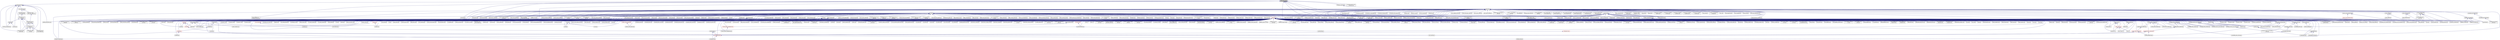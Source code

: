 digraph "plain_actions.hpp"
{
  edge [fontname="Helvetica",fontsize="10",labelfontname="Helvetica",labelfontsize="10"];
  node [fontname="Helvetica",fontsize="10",shape=record];
  Node270 [label="plain_actions.hpp",height=0.2,width=0.4,color="black", fillcolor="grey75", style="filled", fontcolor="black"];
  Node270 -> Node271 [dir="back",color="midnightblue",fontsize="10",style="solid",fontname="Helvetica"];
  Node271 [label="spmd_block.hpp",height=0.2,width=0.4,color="black", fillcolor="white", style="filled",URL="$d3/d34/lcos_2spmd__block_8hpp.html"];
  Node271 -> Node272 [dir="back",color="midnightblue",fontsize="10",style="solid",fontname="Helvetica"];
  Node272 [label="coarray.hpp",height=0.2,width=0.4,color="black", fillcolor="white", style="filled",URL="$d0/da7/coarray_8hpp.html"];
  Node272 -> Node273 [dir="back",color="midnightblue",fontsize="10",style="solid",fontname="Helvetica"];
  Node273 [label="coarray.cpp",height=0.2,width=0.4,color="black", fillcolor="white", style="filled",URL="$d8/d2c/coarray_8cpp.html"];
  Node272 -> Node274 [dir="back",color="midnightblue",fontsize="10",style="solid",fontname="Helvetica"];
  Node274 [label="coarray_all_reduce.cpp",height=0.2,width=0.4,color="black", fillcolor="white", style="filled",URL="$da/ddb/coarray__all__reduce_8cpp.html"];
  Node271 -> Node275 [dir="back",color="midnightblue",fontsize="10",style="solid",fontname="Helvetica"];
  Node275 [label="view_element.hpp",height=0.2,width=0.4,color="black", fillcolor="white", style="filled",URL="$de/d49/view__element_8hpp.html"];
  Node275 -> Node276 [dir="back",color="midnightblue",fontsize="10",style="solid",fontname="Helvetica"];
  Node276 [label="partitioned_vector\l_local_view_iterator.hpp",height=0.2,width=0.4,color="black", fillcolor="white", style="filled",URL="$d2/dd5/partitioned__vector__local__view__iterator_8hpp.html"];
  Node276 -> Node277 [dir="back",color="midnightblue",fontsize="10",style="solid",fontname="Helvetica"];
  Node277 [label="partitioned_vector\l_local_view.hpp",height=0.2,width=0.4,color="black", fillcolor="white", style="filled",URL="$d3/de6/partitioned__vector__local__view_8hpp.html"];
  Node277 -> Node278 [dir="back",color="midnightblue",fontsize="10",style="solid",fontname="Helvetica"];
  Node278 [label="partitioned_vector\l_view.hpp",height=0.2,width=0.4,color="black", fillcolor="white", style="filled",URL="$d9/db2/include_2partitioned__vector__view_8hpp.html"];
  Node278 -> Node279 [dir="back",color="midnightblue",fontsize="10",style="solid",fontname="Helvetica"];
  Node279 [label="partitioned_vector\l_subview.cpp",height=0.2,width=0.4,color="black", fillcolor="white", style="filled",URL="$dc/d09/partitioned__vector__subview_8cpp.html"];
  Node278 -> Node280 [dir="back",color="midnightblue",fontsize="10",style="solid",fontname="Helvetica"];
  Node280 [label="partitioned_vector\l_view.cpp",height=0.2,width=0.4,color="black", fillcolor="white", style="filled",URL="$d9/dcf/partitioned__vector__view_8cpp.html"];
  Node278 -> Node281 [dir="back",color="midnightblue",fontsize="10",style="solid",fontname="Helvetica"];
  Node281 [label="partitioned_vector\l_view_iterator.cpp",height=0.2,width=0.4,color="black", fillcolor="white", style="filled",URL="$d6/d94/partitioned__vector__view__iterator_8cpp.html"];
  Node277 -> Node279 [dir="back",color="midnightblue",fontsize="10",style="solid",fontname="Helvetica"];
  Node277 -> Node280 [dir="back",color="midnightblue",fontsize="10",style="solid",fontname="Helvetica"];
  Node275 -> Node282 [dir="back",color="midnightblue",fontsize="10",style="solid",fontname="Helvetica"];
  Node282 [label="partitioned_vector\l_view_iterator.hpp",height=0.2,width=0.4,color="black", fillcolor="white", style="filled",URL="$df/d4b/partitioned__vector__view__iterator_8hpp.html"];
  Node282 -> Node283 [dir="back",color="midnightblue",fontsize="10",style="solid",fontname="Helvetica"];
  Node283 [label="partitioned_vector\l_view.hpp",height=0.2,width=0.4,color="black", fillcolor="white", style="filled",URL="$da/dc2/components_2containers_2partitioned__vector_2partitioned__vector__view_8hpp.html"];
  Node283 -> Node272 [dir="back",color="midnightblue",fontsize="10",style="solid",fontname="Helvetica"];
  Node283 -> Node277 [dir="back",color="midnightblue",fontsize="10",style="solid",fontname="Helvetica"];
  Node283 -> Node278 [dir="back",color="midnightblue",fontsize="10",style="solid",fontname="Helvetica"];
  Node283 -> Node279 [dir="back",color="midnightblue",fontsize="10",style="solid",fontname="Helvetica"];
  Node283 -> Node280 [dir="back",color="midnightblue",fontsize="10",style="solid",fontname="Helvetica"];
  Node271 -> Node283 [dir="back",color="midnightblue",fontsize="10",style="solid",fontname="Helvetica"];
  Node271 -> Node273 [dir="back",color="midnightblue",fontsize="10",style="solid",fontname="Helvetica"];
  Node271 -> Node274 [dir="back",color="midnightblue",fontsize="10",style="solid",fontname="Helvetica"];
  Node271 -> Node279 [dir="back",color="midnightblue",fontsize="10",style="solid",fontname="Helvetica"];
  Node271 -> Node280 [dir="back",color="midnightblue",fontsize="10",style="solid",fontname="Helvetica"];
  Node271 -> Node281 [dir="back",color="midnightblue",fontsize="10",style="solid",fontname="Helvetica"];
  Node271 -> Node284 [dir="back",color="midnightblue",fontsize="10",style="solid",fontname="Helvetica"];
  Node284 [label="global_spmd_block.cpp",height=0.2,width=0.4,color="black", fillcolor="white", style="filled",URL="$da/d4f/global__spmd__block_8cpp.html"];
  Node270 -> Node285 [dir="back",color="midnightblue",fontsize="10",style="solid",fontname="Helvetica"];
  Node285 [label="lambda_to_action.hpp",height=0.2,width=0.4,color="black", fillcolor="white", style="filled",URL="$d7/d57/lambda__to__action_8hpp.html"];
  Node285 -> Node286 [dir="back",color="midnightblue",fontsize="10",style="solid",fontname="Helvetica"];
  Node286 [label="actions.hpp",height=0.2,width=0.4,color="black", fillcolor="white", style="filled",URL="$d4/dad/actions_8hpp.html"];
  Node286 -> Node287 [dir="back",color="midnightblue",fontsize="10",style="solid",fontname="Helvetica"];
  Node287 [label="1d_stencil_4_throttle.cpp",height=0.2,width=0.4,color="black", fillcolor="white", style="filled",URL="$d6/de5/1d__stencil__4__throttle_8cpp.html"];
  Node286 -> Node288 [dir="back",color="midnightblue",fontsize="10",style="solid",fontname="Helvetica"];
  Node288 [label="template_accumulator.hpp",height=0.2,width=0.4,color="black", fillcolor="white", style="filled",URL="$d0/d3f/server_2template__accumulator_8hpp.html"];
  Node288 -> Node289 [dir="back",color="midnightblue",fontsize="10",style="solid",fontname="Helvetica"];
  Node289 [label="template_accumulator.hpp",height=0.2,width=0.4,color="black", fillcolor="white", style="filled",URL="$dd/da9/template__accumulator_8hpp.html"];
  Node289 -> Node290 [dir="back",color="midnightblue",fontsize="10",style="solid",fontname="Helvetica"];
  Node290 [label="template_accumulator\l_client.cpp",height=0.2,width=0.4,color="black", fillcolor="white", style="filled",URL="$df/d93/template__accumulator__client_8cpp.html"];
  Node286 -> Node291 [dir="back",color="midnightblue",fontsize="10",style="solid",fontname="Helvetica"];
  Node291 [label="template_function_accumulator\l_client.cpp",height=0.2,width=0.4,color="black", fillcolor="white", style="filled",URL="$d0/dc6/template__function__accumulator__client_8cpp.html"];
  Node286 -> Node292 [dir="back",color="midnightblue",fontsize="10",style="solid",fontname="Helvetica"];
  Node292 [label="allgather_and_gate.hpp",height=0.2,width=0.4,color="black", fillcolor="white", style="filled",URL="$d9/dbb/allgather__and__gate_8hpp.html"];
  Node292 -> Node293 [dir="back",color="midnightblue",fontsize="10",style="solid",fontname="Helvetica"];
  Node293 [label="allgather_module.cpp",height=0.2,width=0.4,color="black", fillcolor="white", style="filled",URL="$df/de4/allgather__module_8cpp.html"];
  Node292 -> Node294 [dir="back",color="midnightblue",fontsize="10",style="solid",fontname="Helvetica"];
  Node294 [label="allgather_and_gate.cpp",height=0.2,width=0.4,color="black", fillcolor="white", style="filled",URL="$d1/d56/allgather__and__gate_8cpp.html"];
  Node292 -> Node295 [dir="back",color="midnightblue",fontsize="10",style="solid",fontname="Helvetica"];
  Node295 [label="ag_client.cpp",height=0.2,width=0.4,color="black", fillcolor="white", style="filled",URL="$d4/d5d/ag__client_8cpp.html"];
  Node286 -> Node296 [dir="back",color="midnightblue",fontsize="10",style="solid",fontname="Helvetica"];
  Node296 [label="apex_balance.cpp",height=0.2,width=0.4,color="black", fillcolor="white", style="filled",URL="$d4/d8e/apex__balance_8cpp.html"];
  Node286 -> Node297 [dir="back",color="midnightblue",fontsize="10",style="solid",fontname="Helvetica"];
  Node297 [label="apex_fibonacci.cpp",height=0.2,width=0.4,color="black", fillcolor="white", style="filled",URL="$de/de1/apex__fibonacci_8cpp.html"];
  Node286 -> Node298 [dir="back",color="midnightblue",fontsize="10",style="solid",fontname="Helvetica"];
  Node298 [label="apex_policy_engine\l_active_thread_count.cpp",height=0.2,width=0.4,color="black", fillcolor="white", style="filled",URL="$d5/d01/apex__policy__engine__active__thread__count_8cpp.html"];
  Node286 -> Node299 [dir="back",color="midnightblue",fontsize="10",style="solid",fontname="Helvetica"];
  Node299 [label="apex_policy_engine\l_events.cpp",height=0.2,width=0.4,color="black", fillcolor="white", style="filled",URL="$df/d0f/apex__policy__engine__events_8cpp.html"];
  Node286 -> Node300 [dir="back",color="midnightblue",fontsize="10",style="solid",fontname="Helvetica"];
  Node300 [label="apex_policy_engine\l_periodic.cpp",height=0.2,width=0.4,color="black", fillcolor="white", style="filled",URL="$d5/d7b/apex__policy__engine__periodic_8cpp.html"];
  Node286 -> Node301 [dir="back",color="midnightblue",fontsize="10",style="solid",fontname="Helvetica"];
  Node301 [label="async_io_action.cpp",height=0.2,width=0.4,color="black", fillcolor="white", style="filled",URL="$d3/df5/async__io__action_8cpp.html"];
  Node286 -> Node302 [dir="back",color="midnightblue",fontsize="10",style="solid",fontname="Helvetica"];
  Node302 [label="cancelable_action.hpp",height=0.2,width=0.4,color="black", fillcolor="white", style="filled",URL="$d5/d4d/server_2cancelable__action_8hpp.html"];
  Node302 -> Node303 [dir="back",color="midnightblue",fontsize="10",style="solid",fontname="Helvetica"];
  Node303 [label="cancelable_action.cpp",height=0.2,width=0.4,color="black", fillcolor="white", style="filled",URL="$d5/d0c/cancelable__action_8cpp.html"];
  Node302 -> Node304 [dir="back",color="midnightblue",fontsize="10",style="solid",fontname="Helvetica"];
  Node304 [label="cancelable_action.hpp",height=0.2,width=0.4,color="black", fillcolor="white", style="filled",URL="$d0/da3/stubs_2cancelable__action_8hpp.html"];
  Node304 -> Node305 [dir="back",color="midnightblue",fontsize="10",style="solid",fontname="Helvetica"];
  Node305 [label="cancelable_action.hpp",height=0.2,width=0.4,color="black", fillcolor="white", style="filled",URL="$d6/d28/cancelable__action_8hpp.html"];
  Node305 -> Node306 [dir="back",color="midnightblue",fontsize="10",style="solid",fontname="Helvetica"];
  Node306 [label="cancelable_action_client.cpp",height=0.2,width=0.4,color="black", fillcolor="white", style="filled",URL="$d1/db8/cancelable__action__client_8cpp.html"];
  Node286 -> Node307 [dir="back",color="midnightblue",fontsize="10",style="solid",fontname="Helvetica"];
  Node307 [label="hello_world_component.hpp",height=0.2,width=0.4,color="black", fillcolor="white", style="filled",URL="$df/df0/hello__world__component_8hpp.html"];
  Node307 -> Node308 [dir="back",color="midnightblue",fontsize="10",style="solid",fontname="Helvetica"];
  Node308 [label="hello_world_client.cpp",height=0.2,width=0.4,color="black", fillcolor="white", style="filled",URL="$d5/da6/hello__world__client_8cpp.html"];
  Node307 -> Node309 [dir="back",color="midnightblue",fontsize="10",style="solid",fontname="Helvetica"];
  Node309 [label="hello_world_component.cpp",height=0.2,width=0.4,color="black", fillcolor="white", style="filled",URL="$d8/daa/hello__world__component_8cpp.html"];
  Node286 -> Node310 [dir="back",color="midnightblue",fontsize="10",style="solid",fontname="Helvetica"];
  Node310 [label="interpolate1d_client.cpp",height=0.2,width=0.4,color="black", fillcolor="white", style="filled",URL="$d4/da6/interpolate1d__client_8cpp.html"];
  Node286 -> Node311 [dir="back",color="midnightblue",fontsize="10",style="solid",fontname="Helvetica"];
  Node311 [label="component_ctors.cpp",height=0.2,width=0.4,color="black", fillcolor="white", style="filled",URL="$d3/d2a/component__ctors_8cpp.html"];
  Node286 -> Node312 [dir="back",color="midnightblue",fontsize="10",style="solid",fontname="Helvetica"];
  Node312 [label="component_in_executable.cpp",height=0.2,width=0.4,color="black", fillcolor="white", style="filled",URL="$d8/d4b/component__in__executable_8cpp.html"];
  Node286 -> Node313 [dir="back",color="midnightblue",fontsize="10",style="solid",fontname="Helvetica"];
  Node313 [label="component_inheritance.cpp",height=0.2,width=0.4,color="black", fillcolor="white", style="filled",URL="$d8/d55/component__inheritance_8cpp.html"];
  Node286 -> Node314 [dir="back",color="midnightblue",fontsize="10",style="solid",fontname="Helvetica"];
  Node314 [label="component_with_executor.cpp",height=0.2,width=0.4,color="black", fillcolor="white", style="filled",URL="$d4/d20/component__with__executor_8cpp.html"];
  Node286 -> Node315 [dir="back",color="midnightblue",fontsize="10",style="solid",fontname="Helvetica"];
  Node315 [label="factorial.cpp",height=0.2,width=0.4,color="black", fillcolor="white", style="filled",URL="$d9/d00/factorial_8cpp.html"];
  Node286 -> Node316 [dir="back",color="midnightblue",fontsize="10",style="solid",fontname="Helvetica"];
  Node316 [label="fibonacci.cpp",height=0.2,width=0.4,color="black", fillcolor="white", style="filled",URL="$d9/d89/fibonacci_8cpp.html"];
  Node286 -> Node317 [dir="back",color="midnightblue",fontsize="10",style="solid",fontname="Helvetica"];
  Node317 [label="fibonacci_await.cpp",height=0.2,width=0.4,color="black", fillcolor="white", style="filled",URL="$dc/d1c/fibonacci__await_8cpp.html"];
  Node286 -> Node318 [dir="back",color="midnightblue",fontsize="10",style="solid",fontname="Helvetica"];
  Node318 [label="fibonacci_dataflow.cpp",height=0.2,width=0.4,color="black", fillcolor="white", style="filled",URL="$df/d3d/fibonacci__dataflow_8cpp.html"];
  Node286 -> Node319 [dir="back",color="midnightblue",fontsize="10",style="solid",fontname="Helvetica"];
  Node319 [label="fibonacci_futures.cpp",height=0.2,width=0.4,color="black", fillcolor="white", style="filled",URL="$d6/de3/fibonacci__futures_8cpp.html"];
  Node286 -> Node320 [dir="back",color="midnightblue",fontsize="10",style="solid",fontname="Helvetica"];
  Node320 [label="fibonacci_futures_distributed.cpp",height=0.2,width=0.4,color="black", fillcolor="white", style="filled",URL="$d1/dc9/fibonacci__futures__distributed_8cpp.html"];
  Node286 -> Node321 [dir="back",color="midnightblue",fontsize="10",style="solid",fontname="Helvetica"];
  Node321 [label="fibonacci_one.cpp",height=0.2,width=0.4,color="black", fillcolor="white", style="filled",URL="$d8/d78/fibonacci__one_8cpp.html"];
  Node286 -> Node322 [dir="back",color="midnightblue",fontsize="10",style="solid",fontname="Helvetica"];
  Node322 [label="fractals.cpp",height=0.2,width=0.4,color="black", fillcolor="white", style="filled",URL="$d8/d58/fractals_8cpp.html"];
  Node286 -> Node323 [dir="back",color="midnightblue",fontsize="10",style="solid",fontname="Helvetica"];
  Node323 [label="fractals_executor.cpp",height=0.2,width=0.4,color="black", fillcolor="white", style="filled",URL="$d9/da9/fractals__executor_8cpp.html"];
  Node286 -> Node324 [dir="back",color="midnightblue",fontsize="10",style="solid",fontname="Helvetica"];
  Node324 [label="fractals_struct.cpp",height=0.2,width=0.4,color="black", fillcolor="white", style="filled",URL="$d8/d2f/fractals__struct_8cpp.html"];
  Node286 -> Node325 [dir="back",color="midnightblue",fontsize="10",style="solid",fontname="Helvetica"];
  Node325 [label="hello_world.cpp",height=0.2,width=0.4,color="black", fillcolor="white", style="filled",URL="$d0/d67/hello__world_8cpp.html"];
  Node286 -> Node326 [dir="back",color="midnightblue",fontsize="10",style="solid",fontname="Helvetica"];
  Node326 [label="pingpong.cpp",height=0.2,width=0.4,color="black", fillcolor="white", style="filled",URL="$dd/d4d/pingpong_8cpp.html"];
  Node286 -> Node327 [dir="back",color="midnightblue",fontsize="10",style="solid",fontname="Helvetica"];
  Node327 [label="print_to_console.cpp",height=0.2,width=0.4,color="black", fillcolor="white", style="filled",URL="$d7/de6/print__to__console_8cpp.html"];
  Node286 -> Node328 [dir="back",color="midnightblue",fontsize="10",style="solid",fontname="Helvetica"];
  Node328 [label="sierpinski.cpp",height=0.2,width=0.4,color="black", fillcolor="white", style="filled",URL="$d3/d7e/sierpinski_8cpp.html"];
  Node286 -> Node329 [dir="back",color="midnightblue",fontsize="10",style="solid",fontname="Helvetica"];
  Node329 [label="sheneos_compare.cpp",height=0.2,width=0.4,color="black", fillcolor="white", style="filled",URL="$dc/d11/sheneos__compare_8cpp.html"];
  Node286 -> Node330 [dir="back",color="midnightblue",fontsize="10",style="solid",fontname="Helvetica"];
  Node330 [label="spell_check_file.cpp",height=0.2,width=0.4,color="black", fillcolor="white", style="filled",URL="$df/df7/spell__check__file_8cpp.html"];
  Node286 -> Node331 [dir="back",color="midnightblue",fontsize="10",style="solid",fontname="Helvetica"];
  Node331 [label="spell_check_simple.cpp",height=0.2,width=0.4,color="black", fillcolor="white", style="filled",URL="$dd/d54/spell__check__simple_8cpp.html"];
  Node286 -> Node332 [dir="back",color="midnightblue",fontsize="10",style="solid",fontname="Helvetica"];
  Node332 [label="simple_central_tuplespace\l_client.cpp",height=0.2,width=0.4,color="black", fillcolor="white", style="filled",URL="$d1/d7b/simple__central__tuplespace__client_8cpp.html"];
  Node286 -> Node333 [dir="back",color="midnightblue",fontsize="10",style="solid",fontname="Helvetica"];
  Node333 [label="lcos.hpp",height=0.2,width=0.4,color="black", fillcolor="white", style="filled",URL="$d5/deb/lcos_8hpp.html"];
  Node333 -> Node294 [dir="back",color="midnightblue",fontsize="10",style="solid",fontname="Helvetica"];
  Node333 -> Node296 [dir="back",color="midnightblue",fontsize="10",style="solid",fontname="Helvetica"];
  Node333 -> Node298 [dir="back",color="midnightblue",fontsize="10",style="solid",fontname="Helvetica"];
  Node333 -> Node299 [dir="back",color="midnightblue",fontsize="10",style="solid",fontname="Helvetica"];
  Node333 -> Node300 [dir="back",color="midnightblue",fontsize="10",style="solid",fontname="Helvetica"];
  Node333 -> Node334 [dir="back",color="midnightblue",fontsize="10",style="solid",fontname="Helvetica"];
  Node334 [label="heartbeat.cpp",height=0.2,width=0.4,color="black", fillcolor="white", style="filled",URL="$d8/d98/heartbeat_8cpp.html"];
  Node333 -> Node307 [dir="back",color="midnightblue",fontsize="10",style="solid",fontname="Helvetica"];
  Node333 -> Node335 [dir="back",color="midnightblue",fontsize="10",style="solid",fontname="Helvetica"];
  Node335 [label="row.hpp",height=0.2,width=0.4,color="black", fillcolor="white", style="filled",URL="$dc/d69/row_8hpp.html"];
  Node335 -> Node336 [dir="back",color="midnightblue",fontsize="10",style="solid",fontname="Helvetica"];
  Node336 [label="grid.hpp",height=0.2,width=0.4,color="red", fillcolor="white", style="filled",URL="$dc/d8a/grid_8hpp.html"];
  Node336 -> Node337 [dir="back",color="midnightblue",fontsize="10",style="solid",fontname="Helvetica"];
  Node337 [label="jacobi.cpp",height=0.2,width=0.4,color="black", fillcolor="white", style="filled",URL="$d2/d27/jacobi_8cpp.html"];
  Node336 -> Node338 [dir="back",color="midnightblue",fontsize="10",style="solid",fontname="Helvetica"];
  Node338 [label="solver.hpp",height=0.2,width=0.4,color="red", fillcolor="white", style="filled",URL="$db/d9a/server_2solver_8hpp.html"];
  Node338 -> Node340 [dir="back",color="midnightblue",fontsize="10",style="solid",fontname="Helvetica"];
  Node340 [label="solver.cpp",height=0.2,width=0.4,color="black", fillcolor="white", style="filled",URL="$d6/d94/solver_8cpp.html"];
  Node336 -> Node341 [dir="back",color="midnightblue",fontsize="10",style="solid",fontname="Helvetica"];
  Node341 [label="grid.cpp",height=0.2,width=0.4,color="black", fillcolor="white", style="filled",URL="$d6/d1b/jacobi__component_2grid_8cpp.html"];
  Node335 -> Node342 [dir="back",color="midnightblue",fontsize="10",style="solid",fontname="Helvetica"];
  Node342 [label="stencil_iterator.hpp",height=0.2,width=0.4,color="black", fillcolor="white", style="filled",URL="$dc/d5c/server_2stencil__iterator_8hpp.html"];
  Node342 -> Node338 [dir="back",color="midnightblue",fontsize="10",style="solid",fontname="Helvetica"];
  Node342 -> Node343 [dir="back",color="midnightblue",fontsize="10",style="solid",fontname="Helvetica"];
  Node343 [label="stencil_iterator.cpp",height=0.2,width=0.4,color="black", fillcolor="white", style="filled",URL="$d6/de1/server_2stencil__iterator_8cpp.html"];
  Node342 -> Node344 [dir="back",color="midnightblue",fontsize="10",style="solid",fontname="Helvetica"];
  Node344 [label="stencil_iterator.cpp",height=0.2,width=0.4,color="black", fillcolor="white", style="filled",URL="$d7/d71/stencil__iterator_8cpp.html"];
  Node335 -> Node341 [dir="back",color="midnightblue",fontsize="10",style="solid",fontname="Helvetica"];
  Node333 -> Node345 [dir="back",color="midnightblue",fontsize="10",style="solid",fontname="Helvetica"];
  Node345 [label="stencil_iterator.hpp",height=0.2,width=0.4,color="black", fillcolor="white", style="filled",URL="$d4/dc8/stencil__iterator_8hpp.html"];
  Node345 -> Node338 [dir="back",color="midnightblue",fontsize="10",style="solid",fontname="Helvetica"];
  Node345 -> Node342 [dir="back",color="midnightblue",fontsize="10",style="solid",fontname="Helvetica"];
  Node345 -> Node344 [dir="back",color="midnightblue",fontsize="10",style="solid",fontname="Helvetica"];
  Node333 -> Node342 [dir="back",color="midnightblue",fontsize="10",style="solid",fontname="Helvetica"];
  Node333 -> Node346 [dir="back",color="midnightblue",fontsize="10",style="solid",fontname="Helvetica"];
  Node346 [label="jacobi_hpx.cpp",height=0.2,width=0.4,color="black", fillcolor="white", style="filled",URL="$d8/d72/jacobi__hpx_8cpp.html"];
  Node333 -> Node347 [dir="back",color="midnightblue",fontsize="10",style="solid",fontname="Helvetica"];
  Node347 [label="jacobi_nonuniform_hpx.cpp",height=0.2,width=0.4,color="black", fillcolor="white", style="filled",URL="$de/d56/jacobi__nonuniform__hpx_8cpp.html"];
  Node333 -> Node348 [dir="back",color="midnightblue",fontsize="10",style="solid",fontname="Helvetica"];
  Node348 [label="enumerate_threads.cpp",height=0.2,width=0.4,color="black", fillcolor="white", style="filled",URL="$d3/dd4/enumerate__threads_8cpp.html"];
  Node333 -> Node317 [dir="back",color="midnightblue",fontsize="10",style="solid",fontname="Helvetica"];
  Node333 -> Node318 [dir="back",color="midnightblue",fontsize="10",style="solid",fontname="Helvetica"];
  Node333 -> Node319 [dir="back",color="midnightblue",fontsize="10",style="solid",fontname="Helvetica"];
  Node333 -> Node320 [dir="back",color="midnightblue",fontsize="10",style="solid",fontname="Helvetica"];
  Node333 -> Node322 [dir="back",color="midnightblue",fontsize="10",style="solid",fontname="Helvetica"];
  Node333 -> Node323 [dir="back",color="midnightblue",fontsize="10",style="solid",fontname="Helvetica"];
  Node333 -> Node324 [dir="back",color="midnightblue",fontsize="10",style="solid",fontname="Helvetica"];
  Node333 -> Node325 [dir="back",color="midnightblue",fontsize="10",style="solid",fontname="Helvetica"];
  Node333 -> Node349 [dir="back",color="midnightblue",fontsize="10",style="solid",fontname="Helvetica"];
  Node349 [label="latch_local.cpp",height=0.2,width=0.4,color="black", fillcolor="white", style="filled",URL="$dd/dd3/latch__local_8cpp.html"];
  Node333 -> Node350 [dir="back",color="midnightblue",fontsize="10",style="solid",fontname="Helvetica"];
  Node350 [label="latch_remote.cpp",height=0.2,width=0.4,color="black", fillcolor="white", style="filled",URL="$df/d59/latch__remote_8cpp.html"];
  Node333 -> Node351 [dir="back",color="midnightblue",fontsize="10",style="solid",fontname="Helvetica"];
  Node351 [label="local_channel.cpp",height=0.2,width=0.4,color="black", fillcolor="white", style="filled",URL="$d0/d3e/local__channel_8cpp.html"];
  Node333 -> Node326 [dir="back",color="midnightblue",fontsize="10",style="solid",fontname="Helvetica"];
  Node333 -> Node352 [dir="back",color="midnightblue",fontsize="10",style="solid",fontname="Helvetica"];
  Node352 [label="shared_mutex.cpp",height=0.2,width=0.4,color="black", fillcolor="white", style="filled",URL="$da/d0b/shared__mutex_8cpp.html"];
  Node333 -> Node353 [dir="back",color="midnightblue",fontsize="10",style="solid",fontname="Helvetica"];
  Node353 [label="wait_composition.cpp",height=0.2,width=0.4,color="black", fillcolor="white", style="filled",URL="$d6/d13/wait__composition_8cpp.html"];
  Node333 -> Node329 [dir="back",color="midnightblue",fontsize="10",style="solid",fontname="Helvetica"];
  Node333 -> Node330 [dir="back",color="midnightblue",fontsize="10",style="solid",fontname="Helvetica"];
  Node333 -> Node331 [dir="back",color="midnightblue",fontsize="10",style="solid",fontname="Helvetica"];
  Node333 -> Node332 [dir="back",color="midnightblue",fontsize="10",style="solid",fontname="Helvetica"];
  Node333 -> Node354 [dir="back",color="midnightblue",fontsize="10",style="solid",fontname="Helvetica"];
  Node354 [label="hpx.hpp",height=0.2,width=0.4,color="red", fillcolor="white", style="filled",URL="$d0/daa/hpx_8hpp.html"];
  Node354 -> Node355 [dir="back",color="midnightblue",fontsize="10",style="solid",fontname="Helvetica"];
  Node355 [label="1d_stencil_1.cpp",height=0.2,width=0.4,color="black", fillcolor="white", style="filled",URL="$d2/db1/1d__stencil__1_8cpp.html"];
  Node354 -> Node356 [dir="back",color="midnightblue",fontsize="10",style="solid",fontname="Helvetica"];
  Node356 [label="1d_stencil_2.cpp",height=0.2,width=0.4,color="black", fillcolor="white", style="filled",URL="$d3/dd1/1d__stencil__2_8cpp.html"];
  Node354 -> Node357 [dir="back",color="midnightblue",fontsize="10",style="solid",fontname="Helvetica"];
  Node357 [label="1d_stencil_3.cpp",height=0.2,width=0.4,color="black", fillcolor="white", style="filled",URL="$db/d19/1d__stencil__3_8cpp.html"];
  Node354 -> Node358 [dir="back",color="midnightblue",fontsize="10",style="solid",fontname="Helvetica"];
  Node358 [label="1d_stencil_4.cpp",height=0.2,width=0.4,color="black", fillcolor="white", style="filled",URL="$d1/d7d/1d__stencil__4_8cpp.html"];
  Node354 -> Node359 [dir="back",color="midnightblue",fontsize="10",style="solid",fontname="Helvetica"];
  Node359 [label="1d_stencil_4_parallel.cpp",height=0.2,width=0.4,color="black", fillcolor="white", style="filled",URL="$d6/d05/1d__stencil__4__parallel_8cpp.html"];
  Node354 -> Node360 [dir="back",color="midnightblue",fontsize="10",style="solid",fontname="Helvetica"];
  Node360 [label="1d_stencil_4_repart.cpp",height=0.2,width=0.4,color="black", fillcolor="white", style="filled",URL="$d0/d6b/1d__stencil__4__repart_8cpp.html"];
  Node354 -> Node287 [dir="back",color="midnightblue",fontsize="10",style="solid",fontname="Helvetica"];
  Node354 -> Node361 [dir="back",color="midnightblue",fontsize="10",style="solid",fontname="Helvetica"];
  Node361 [label="1d_stencil_5.cpp",height=0.2,width=0.4,color="black", fillcolor="white", style="filled",URL="$d7/d2a/1d__stencil__5_8cpp.html"];
  Node354 -> Node362 [dir="back",color="midnightblue",fontsize="10",style="solid",fontname="Helvetica"];
  Node362 [label="1d_stencil_6.cpp",height=0.2,width=0.4,color="black", fillcolor="white", style="filled",URL="$db/de7/1d__stencil__6_8cpp.html"];
  Node354 -> Node363 [dir="back",color="midnightblue",fontsize="10",style="solid",fontname="Helvetica"];
  Node363 [label="1d_stencil_7.cpp",height=0.2,width=0.4,color="black", fillcolor="white", style="filled",URL="$d4/d5a/1d__stencil__7_8cpp.html"];
  Node354 -> Node364 [dir="back",color="midnightblue",fontsize="10",style="solid",fontname="Helvetica"];
  Node364 [label="1d_stencil_8.cpp",height=0.2,width=0.4,color="black", fillcolor="white", style="filled",URL="$df/de0/1d__stencil__8_8cpp.html"];
  Node354 -> Node365 [dir="back",color="midnightblue",fontsize="10",style="solid",fontname="Helvetica"];
  Node365 [label="accumulator.cpp",height=0.2,width=0.4,color="black", fillcolor="white", style="filled",URL="$d1/d81/accumulator_8cpp.html"];
  Node354 -> Node366 [dir="back",color="midnightblue",fontsize="10",style="solid",fontname="Helvetica"];
  Node366 [label="accumulator.hpp",height=0.2,width=0.4,color="red", fillcolor="white", style="filled",URL="$d4/d9d/server_2accumulator_8hpp.html"];
  Node366 -> Node365 [dir="back",color="midnightblue",fontsize="10",style="solid",fontname="Helvetica"];
  Node354 -> Node369 [dir="back",color="midnightblue",fontsize="10",style="solid",fontname="Helvetica"];
  Node369 [label="template_function_accumulator.hpp",height=0.2,width=0.4,color="black", fillcolor="white", style="filled",URL="$d7/da6/server_2template__function__accumulator_8hpp.html"];
  Node369 -> Node370 [dir="back",color="midnightblue",fontsize="10",style="solid",fontname="Helvetica"];
  Node370 [label="template_function_accumulator.cpp",height=0.2,width=0.4,color="black", fillcolor="white", style="filled",URL="$d5/d02/template__function__accumulator_8cpp.html"];
  Node369 -> Node371 [dir="back",color="midnightblue",fontsize="10",style="solid",fontname="Helvetica"];
  Node371 [label="template_function_accumulator.hpp",height=0.2,width=0.4,color="black", fillcolor="white", style="filled",URL="$d3/de9/template__function__accumulator_8hpp.html"];
  Node371 -> Node291 [dir="back",color="midnightblue",fontsize="10",style="solid",fontname="Helvetica"];
  Node354 -> Node372 [dir="back",color="midnightblue",fontsize="10",style="solid",fontname="Helvetica"];
  Node372 [label="template_accumulator.cpp",height=0.2,width=0.4,color="black", fillcolor="white", style="filled",URL="$d0/d4a/template__accumulator_8cpp.html"];
  Node354 -> Node370 [dir="back",color="midnightblue",fontsize="10",style="solid",fontname="Helvetica"];
  Node354 -> Node371 [dir="back",color="midnightblue",fontsize="10",style="solid",fontname="Helvetica"];
  Node354 -> Node293 [dir="back",color="midnightblue",fontsize="10",style="solid",fontname="Helvetica"];
  Node354 -> Node373 [dir="back",color="midnightblue",fontsize="10",style="solid",fontname="Helvetica"];
  Node373 [label="allgather.cpp",height=0.2,width=0.4,color="black", fillcolor="white", style="filled",URL="$d7/d06/allgather_8cpp.html"];
  Node354 -> Node294 [dir="back",color="midnightblue",fontsize="10",style="solid",fontname="Helvetica"];
  Node354 -> Node295 [dir="back",color="midnightblue",fontsize="10",style="solid",fontname="Helvetica"];
  Node354 -> Node374 [dir="back",color="midnightblue",fontsize="10",style="solid",fontname="Helvetica"];
  Node374 [label="hpx_thread_phase.cpp",height=0.2,width=0.4,color="black", fillcolor="white", style="filled",URL="$d5/dca/hpx__thread__phase_8cpp.html"];
  Node354 -> Node375 [dir="back",color="midnightblue",fontsize="10",style="solid",fontname="Helvetica"];
  Node375 [label="os_thread_num.cpp",height=0.2,width=0.4,color="black", fillcolor="white", style="filled",URL="$d2/dfb/os__thread__num_8cpp.html"];
  Node354 -> Node303 [dir="back",color="midnightblue",fontsize="10",style="solid",fontname="Helvetica"];
  Node354 -> Node302 [dir="back",color="midnightblue",fontsize="10",style="solid",fontname="Helvetica"];
  Node354 -> Node304 [dir="back",color="midnightblue",fontsize="10",style="solid",fontname="Helvetica"];
  Node354 -> Node306 [dir="back",color="midnightblue",fontsize="10",style="solid",fontname="Helvetica"];
  Node354 -> Node376 [dir="back",color="midnightblue",fontsize="10",style="solid",fontname="Helvetica"];
  Node376 [label="cublas_matmul.cpp",height=0.2,width=0.4,color="black", fillcolor="white", style="filled",URL="$dd/d84/cublas__matmul_8cpp.html"];
  Node354 -> Node377 [dir="back",color="midnightblue",fontsize="10",style="solid",fontname="Helvetica"];
  Node377 [label="win_perf_counters.cpp",height=0.2,width=0.4,color="black", fillcolor="white", style="filled",URL="$d8/d11/win__perf__counters_8cpp.html"];
  Node354 -> Node378 [dir="back",color="midnightblue",fontsize="10",style="solid",fontname="Helvetica"];
  Node378 [label="win_perf_counters.hpp",height=0.2,width=0.4,color="black", fillcolor="white", style="filled",URL="$d5/da7/win__perf__counters_8hpp.html"];
  Node354 -> Node307 [dir="back",color="midnightblue",fontsize="10",style="solid",fontname="Helvetica"];
  Node354 -> Node379 [dir="back",color="midnightblue",fontsize="10",style="solid",fontname="Helvetica"];
  Node379 [label="interpolate1d.cpp",height=0.2,width=0.4,color="black", fillcolor="white", style="filled",URL="$d0/d05/interpolate1d_8cpp.html"];
  Node354 -> Node380 [dir="back",color="midnightblue",fontsize="10",style="solid",fontname="Helvetica"];
  Node380 [label="partition.hpp",height=0.2,width=0.4,color="black", fillcolor="white", style="filled",URL="$d0/d7a/examples_2interpolate1d_2interpolate1d_2partition_8hpp.html"];
  Node380 -> Node379 [dir="back",color="midnightblue",fontsize="10",style="solid",fontname="Helvetica"];
  Node380 -> Node381 [dir="back",color="midnightblue",fontsize="10",style="solid",fontname="Helvetica"];
  Node381 [label="interpolate1d.hpp",height=0.2,width=0.4,color="black", fillcolor="white", style="filled",URL="$d4/dc7/interpolate1d_8hpp.html"];
  Node381 -> Node379 [dir="back",color="midnightblue",fontsize="10",style="solid",fontname="Helvetica"];
  Node381 -> Node310 [dir="back",color="midnightblue",fontsize="10",style="solid",fontname="Helvetica"];
  Node354 -> Node382 [dir="back",color="midnightblue",fontsize="10",style="solid",fontname="Helvetica"];
  Node382 [label="partition.hpp",height=0.2,width=0.4,color="black", fillcolor="white", style="filled",URL="$d0/dff/examples_2interpolate1d_2interpolate1d_2server_2partition_8hpp.html"];
  Node382 -> Node380 [dir="back",color="midnightblue",fontsize="10",style="solid",fontname="Helvetica"];
  Node382 -> Node383 [dir="back",color="midnightblue",fontsize="10",style="solid",fontname="Helvetica"];
  Node383 [label="partition.cpp",height=0.2,width=0.4,color="black", fillcolor="white", style="filled",URL="$d0/d4f/examples_2interpolate1d_2interpolate1d_2server_2partition_8cpp.html"];
  Node354 -> Node381 [dir="back",color="midnightblue",fontsize="10",style="solid",fontname="Helvetica"];
  Node354 -> Node384 [dir="back",color="midnightblue",fontsize="10",style="solid",fontname="Helvetica"];
  Node384 [label="read_values.cpp",height=0.2,width=0.4,color="black", fillcolor="white", style="filled",URL="$d0/d8c/interpolate1d_2interpolate1d_2read__values_8cpp.html"];
  Node354 -> Node383 [dir="back",color="midnightblue",fontsize="10",style="solid",fontname="Helvetica"];
  Node354 -> Node337 [dir="back",color="midnightblue",fontsize="10",style="solid",fontname="Helvetica"];
  Node354 -> Node341 [dir="back",color="midnightblue",fontsize="10",style="solid",fontname="Helvetica"];
  Node354 -> Node385 [dir="back",color="midnightblue",fontsize="10",style="solid",fontname="Helvetica"];
  Node385 [label="row.cpp",height=0.2,width=0.4,color="black", fillcolor="white", style="filled",URL="$d3/d86/server_2row_8cpp.html"];
  Node354 -> Node340 [dir="back",color="midnightblue",fontsize="10",style="solid",fontname="Helvetica"];
  Node354 -> Node343 [dir="back",color="midnightblue",fontsize="10",style="solid",fontname="Helvetica"];
  Node354 -> Node344 [dir="back",color="midnightblue",fontsize="10",style="solid",fontname="Helvetica"];
  Node354 -> Node386 [dir="back",color="midnightblue",fontsize="10",style="solid",fontname="Helvetica"];
  Node386 [label="jacobi.cpp",height=0.2,width=0.4,color="black", fillcolor="white", style="filled",URL="$d3/d44/smp_2jacobi_8cpp.html"];
  Node354 -> Node346 [dir="back",color="midnightblue",fontsize="10",style="solid",fontname="Helvetica"];
  Node354 -> Node387 [dir="back",color="midnightblue",fontsize="10",style="solid",fontname="Helvetica"];
  Node387 [label="jacobi_nonuniform.cpp",height=0.2,width=0.4,color="black", fillcolor="white", style="filled",URL="$dd/ddc/jacobi__nonuniform_8cpp.html"];
  Node354 -> Node347 [dir="back",color="midnightblue",fontsize="10",style="solid",fontname="Helvetica"];
  Node354 -> Node388 [dir="back",color="midnightblue",fontsize="10",style="solid",fontname="Helvetica"];
  Node388 [label="nqueen.cpp",height=0.2,width=0.4,color="black", fillcolor="white", style="filled",URL="$db/dca/nqueen_8cpp.html"];
  Node354 -> Node389 [dir="back",color="midnightblue",fontsize="10",style="solid",fontname="Helvetica"];
  Node389 [label="nqueen.hpp",height=0.2,width=0.4,color="red", fillcolor="white", style="filled",URL="$de/d58/server_2nqueen_8hpp.html"];
  Node389 -> Node388 [dir="back",color="midnightblue",fontsize="10",style="solid",fontname="Helvetica"];
  Node354 -> Node392 [dir="back",color="midnightblue",fontsize="10",style="solid",fontname="Helvetica"];
  Node392 [label="nqueen_client.cpp",height=0.2,width=0.4,color="black", fillcolor="white", style="filled",URL="$d3/d5e/nqueen__client_8cpp.html"];
  Node354 -> Node393 [dir="back",color="midnightblue",fontsize="10",style="solid",fontname="Helvetica"];
  Node393 [label="sine.cpp",height=0.2,width=0.4,color="black", fillcolor="white", style="filled",URL="$d3/d0d/server_2sine_8cpp.html"];
  Node354 -> Node394 [dir="back",color="midnightblue",fontsize="10",style="solid",fontname="Helvetica"];
  Node394 [label="sine.hpp",height=0.2,width=0.4,color="black", fillcolor="white", style="filled",URL="$d8/dac/sine_8hpp.html"];
  Node394 -> Node393 [dir="back",color="midnightblue",fontsize="10",style="solid",fontname="Helvetica"];
  Node394 -> Node395 [dir="back",color="midnightblue",fontsize="10",style="solid",fontname="Helvetica"];
  Node395 [label="sine.cpp",height=0.2,width=0.4,color="black", fillcolor="white", style="filled",URL="$d5/dd8/sine_8cpp.html"];
  Node354 -> Node395 [dir="back",color="midnightblue",fontsize="10",style="solid",fontname="Helvetica"];
  Node354 -> Node396 [dir="back",color="midnightblue",fontsize="10",style="solid",fontname="Helvetica"];
  Node396 [label="sine_client.cpp",height=0.2,width=0.4,color="black", fillcolor="white", style="filled",URL="$db/d62/sine__client_8cpp.html"];
  Node354 -> Node397 [dir="back",color="midnightblue",fontsize="10",style="solid",fontname="Helvetica"];
  Node397 [label="qt.cpp",height=0.2,width=0.4,color="black", fillcolor="white", style="filled",URL="$df/d90/qt_8cpp.html"];
  Node354 -> Node398 [dir="back",color="midnightblue",fontsize="10",style="solid",fontname="Helvetica"];
  Node398 [label="queue_client.cpp",height=0.2,width=0.4,color="black", fillcolor="white", style="filled",URL="$d7/d96/queue__client_8cpp.html"];
  Node354 -> Node399 [dir="back",color="midnightblue",fontsize="10",style="solid",fontname="Helvetica"];
  Node399 [label="customize_async.cpp",height=0.2,width=0.4,color="black", fillcolor="white", style="filled",URL="$d0/d82/customize__async_8cpp.html"];
  Node354 -> Node400 [dir="back",color="midnightblue",fontsize="10",style="solid",fontname="Helvetica"];
  Node400 [label="data_actions.cpp",height=0.2,width=0.4,color="black", fillcolor="white", style="filled",URL="$dc/d68/data__actions_8cpp.html"];
  Node354 -> Node401 [dir="back",color="midnightblue",fontsize="10",style="solid",fontname="Helvetica"];
  Node401 [label="error_handling.cpp",height=0.2,width=0.4,color="black", fillcolor="white", style="filled",URL="$d9/d96/error__handling_8cpp.html"];
  Node354 -> Node402 [dir="back",color="midnightblue",fontsize="10",style="solid",fontname="Helvetica"];
  Node402 [label="event_synchronization.cpp",height=0.2,width=0.4,color="black", fillcolor="white", style="filled",URL="$d0/d35/event__synchronization_8cpp.html"];
  Node354 -> Node315 [dir="back",color="midnightblue",fontsize="10",style="solid",fontname="Helvetica"];
  Node354 -> Node403 [dir="back",color="midnightblue",fontsize="10",style="solid",fontname="Helvetica"];
  Node403 [label="file_serialization.cpp",height=0.2,width=0.4,color="black", fillcolor="white", style="filled",URL="$de/d58/file__serialization_8cpp.html"];
  Node354 -> Node404 [dir="back",color="midnightblue",fontsize="10",style="solid",fontname="Helvetica"];
  Node404 [label="init_globally.cpp",height=0.2,width=0.4,color="black", fillcolor="white", style="filled",URL="$d6/dad/init__globally_8cpp.html"];
  Node354 -> Node405 [dir="back",color="midnightblue",fontsize="10",style="solid",fontname="Helvetica"];
  Node405 [label="interest_calculator.cpp",height=0.2,width=0.4,color="black", fillcolor="white", style="filled",URL="$d2/d86/interest__calculator_8cpp.html"];
  Node354 -> Node406 [dir="back",color="midnightblue",fontsize="10",style="solid",fontname="Helvetica"];
  Node406 [label="non_atomic_rma.cpp",height=0.2,width=0.4,color="black", fillcolor="white", style="filled",URL="$d7/d8b/non__atomic__rma_8cpp.html"];
  Node354 -> Node407 [dir="back",color="midnightblue",fontsize="10",style="solid",fontname="Helvetica"];
  Node407 [label="partitioned_vector\l_spmd_foreach.cpp",height=0.2,width=0.4,color="black", fillcolor="white", style="filled",URL="$db/d7c/partitioned__vector__spmd__foreach_8cpp.html"];
  Node354 -> Node408 [dir="back",color="midnightblue",fontsize="10",style="solid",fontname="Helvetica"];
  Node408 [label="pipeline1.cpp",height=0.2,width=0.4,color="black", fillcolor="white", style="filled",URL="$d5/d77/pipeline1_8cpp.html"];
  Node354 -> Node409 [dir="back",color="midnightblue",fontsize="10",style="solid",fontname="Helvetica"];
  Node409 [label="quicksort.cpp",height=0.2,width=0.4,color="black", fillcolor="white", style="filled",URL="$d3/d1e/quicksort_8cpp.html"];
  Node354 -> Node410 [dir="back",color="midnightblue",fontsize="10",style="solid",fontname="Helvetica"];
  Node410 [label="receive_buffer.cpp",height=0.2,width=0.4,color="black", fillcolor="white", style="filled",URL="$d7/d10/receive__buffer_8cpp.html"];
  Node354 -> Node411 [dir="back",color="midnightblue",fontsize="10",style="solid",fontname="Helvetica"];
  Node411 [label="safe_object.cpp",height=0.2,width=0.4,color="black", fillcolor="white", style="filled",URL="$dd/d52/safe__object_8cpp.html"];
  Node354 -> Node412 [dir="back",color="midnightblue",fontsize="10",style="solid",fontname="Helvetica"];
  Node412 [label="sort_by_key_demo.cpp",height=0.2,width=0.4,color="black", fillcolor="white", style="filled",URL="$da/d20/sort__by__key__demo_8cpp.html"];
  Node354 -> Node413 [dir="back",color="midnightblue",fontsize="10",style="solid",fontname="Helvetica"];
  Node413 [label="timed_wake.cpp",height=0.2,width=0.4,color="black", fillcolor="white", style="filled",URL="$d8/df9/timed__wake_8cpp.html"];
  Node354 -> Node414 [dir="back",color="midnightblue",fontsize="10",style="solid",fontname="Helvetica"];
  Node414 [label="vector_counting_dotproduct.cpp",height=0.2,width=0.4,color="black", fillcolor="white", style="filled",URL="$df/de9/vector__counting__dotproduct_8cpp.html"];
  Node354 -> Node415 [dir="back",color="midnightblue",fontsize="10",style="solid",fontname="Helvetica"];
  Node415 [label="vector_zip_dotproduct.cpp",height=0.2,width=0.4,color="black", fillcolor="white", style="filled",URL="$dc/d18/vector__zip__dotproduct_8cpp.html"];
  Node354 -> Node416 [dir="back",color="midnightblue",fontsize="10",style="solid",fontname="Helvetica"];
  Node416 [label="zerocopy_rdma.cpp",height=0.2,width=0.4,color="black", fillcolor="white", style="filled",URL="$d1/dad/zerocopy__rdma_8cpp.html"];
  Node354 -> Node417 [dir="back",color="midnightblue",fontsize="10",style="solid",fontname="Helvetica"];
  Node417 [label="random_mem_access.cpp",height=0.2,width=0.4,color="black", fillcolor="white", style="filled",URL="$d1/d51/random__mem__access_8cpp.html"];
  Node354 -> Node418 [dir="back",color="midnightblue",fontsize="10",style="solid",fontname="Helvetica"];
  Node418 [label="random_mem_access.hpp",height=0.2,width=0.4,color="red", fillcolor="white", style="filled",URL="$d0/d19/server_2random__mem__access_8hpp.html"];
  Node418 -> Node417 [dir="back",color="midnightblue",fontsize="10",style="solid",fontname="Helvetica"];
  Node354 -> Node421 [dir="back",color="midnightblue",fontsize="10",style="solid",fontname="Helvetica"];
  Node421 [label="random_mem_access_client.cpp",height=0.2,width=0.4,color="black", fillcolor="white", style="filled",URL="$df/d1b/random__mem__access__client_8cpp.html"];
  Node354 -> Node422 [dir="back",color="midnightblue",fontsize="10",style="solid",fontname="Helvetica"];
  Node422 [label="oversubscribing_resource\l_partitioner.cpp",height=0.2,width=0.4,color="black", fillcolor="white", style="filled",URL="$dd/dee/oversubscribing__resource__partitioner_8cpp.html"];
  Node354 -> Node423 [dir="back",color="midnightblue",fontsize="10",style="solid",fontname="Helvetica"];
  Node423 [label="simple_resource_partitioner.cpp",height=0.2,width=0.4,color="black", fillcolor="white", style="filled",URL="$d5/df9/simple__resource__partitioner_8cpp.html"];
  Node354 -> Node424 [dir="back",color="midnightblue",fontsize="10",style="solid",fontname="Helvetica"];
  Node424 [label="dimension.hpp",height=0.2,width=0.4,color="red", fillcolor="white", style="filled",URL="$d6/d39/sheneos_2sheneos_2dimension_8hpp.html"];
  Node424 -> Node430 [dir="back",color="midnightblue",fontsize="10",style="solid",fontname="Helvetica"];
  Node430 [label="partition3d.hpp",height=0.2,width=0.4,color="black", fillcolor="white", style="filled",URL="$dd/dbf/server_2partition3d_8hpp.html"];
  Node430 -> Node431 [dir="back",color="midnightblue",fontsize="10",style="solid",fontname="Helvetica"];
  Node431 [label="partition3d.hpp",height=0.2,width=0.4,color="black", fillcolor="white", style="filled",URL="$d1/d50/partition3d_8hpp.html"];
  Node431 -> Node427 [dir="back",color="midnightblue",fontsize="10",style="solid",fontname="Helvetica"];
  Node427 [label="interpolator.cpp",height=0.2,width=0.4,color="black", fillcolor="white", style="filled",URL="$d5/d02/interpolator_8cpp.html"];
  Node431 -> Node432 [dir="back",color="midnightblue",fontsize="10",style="solid",fontname="Helvetica"];
  Node432 [label="interpolator.hpp",height=0.2,width=0.4,color="red", fillcolor="white", style="filled",URL="$dc/d3b/interpolator_8hpp.html"];
  Node432 -> Node427 [dir="back",color="midnightblue",fontsize="10",style="solid",fontname="Helvetica"];
  Node432 -> Node329 [dir="back",color="midnightblue",fontsize="10",style="solid",fontname="Helvetica"];
  Node432 -> Node434 [dir="back",color="midnightblue",fontsize="10",style="solid",fontname="Helvetica"];
  Node434 [label="sheneos_test.cpp",height=0.2,width=0.4,color="black", fillcolor="white", style="filled",URL="$d4/d6e/sheneos__test_8cpp.html"];
  Node430 -> Node429 [dir="back",color="midnightblue",fontsize="10",style="solid",fontname="Helvetica"];
  Node429 [label="partition3d.cpp",height=0.2,width=0.4,color="black", fillcolor="white", style="filled",URL="$de/d70/partition3d_8cpp.html"];
  Node354 -> Node427 [dir="back",color="midnightblue",fontsize="10",style="solid",fontname="Helvetica"];
  Node354 -> Node431 [dir="back",color="midnightblue",fontsize="10",style="solid",fontname="Helvetica"];
  Node354 -> Node430 [dir="back",color="midnightblue",fontsize="10",style="solid",fontname="Helvetica"];
  Node354 -> Node432 [dir="back",color="midnightblue",fontsize="10",style="solid",fontname="Helvetica"];
  Node354 -> Node435 [dir="back",color="midnightblue",fontsize="10",style="solid",fontname="Helvetica"];
  Node435 [label="configuration.hpp",height=0.2,width=0.4,color="red", fillcolor="white", style="filled",URL="$dc/d0a/configuration_8hpp.html"];
  Node435 -> Node432 [dir="back",color="midnightblue",fontsize="10",style="solid",fontname="Helvetica"];
  Node354 -> Node428 [dir="back",color="midnightblue",fontsize="10",style="solid",fontname="Helvetica"];
  Node428 [label="read_values.cpp",height=0.2,width=0.4,color="black", fillcolor="white", style="filled",URL="$d7/da4/sheneos_2sheneos_2read__values_8cpp.html"];
  Node354 -> Node429 [dir="back",color="midnightblue",fontsize="10",style="solid",fontname="Helvetica"];
  Node354 -> Node434 [dir="back",color="midnightblue",fontsize="10",style="solid",fontname="Helvetica"];
  Node354 -> Node437 [dir="back",color="midnightblue",fontsize="10",style="solid",fontname="Helvetica"];
  Node437 [label="startup_shutdown.cpp",height=0.2,width=0.4,color="black", fillcolor="white", style="filled",URL="$d3/dfc/server_2startup__shutdown_8cpp.html"];
  Node354 -> Node438 [dir="back",color="midnightblue",fontsize="10",style="solid",fontname="Helvetica"];
  Node438 [label="startup_shutdown.cpp",height=0.2,width=0.4,color="black", fillcolor="white", style="filled",URL="$d0/ddb/startup__shutdown_8cpp.html"];
  Node354 -> Node439 [dir="back",color="midnightblue",fontsize="10",style="solid",fontname="Helvetica"];
  Node439 [label="spin.cpp",height=0.2,width=0.4,color="black", fillcolor="white", style="filled",URL="$d7/df2/spin_8cpp.html"];
  Node354 -> Node440 [dir="back",color="midnightblue",fontsize="10",style="solid",fontname="Helvetica"];
  Node440 [label="throttle.cpp",height=0.2,width=0.4,color="black", fillcolor="white", style="filled",URL="$de/d56/server_2throttle_8cpp.html"];
  Node354 -> Node441 [dir="back",color="midnightblue",fontsize="10",style="solid",fontname="Helvetica"];
  Node441 [label="throttle.hpp",height=0.2,width=0.4,color="black", fillcolor="white", style="filled",URL="$db/dc9/server_2throttle_8hpp.html"];
  Node441 -> Node440 [dir="back",color="midnightblue",fontsize="10",style="solid",fontname="Helvetica"];
  Node441 -> Node442 [dir="back",color="midnightblue",fontsize="10",style="solid",fontname="Helvetica"];
  Node442 [label="throttle.hpp",height=0.2,width=0.4,color="black", fillcolor="white", style="filled",URL="$d5/dec/stubs_2throttle_8hpp.html"];
  Node442 -> Node443 [dir="back",color="midnightblue",fontsize="10",style="solid",fontname="Helvetica"];
  Node443 [label="throttle.hpp",height=0.2,width=0.4,color="red", fillcolor="white", style="filled",URL="$d2/d2e/throttle_8hpp.html"];
  Node443 -> Node444 [dir="back",color="midnightblue",fontsize="10",style="solid",fontname="Helvetica"];
  Node444 [label="throttle.cpp",height=0.2,width=0.4,color="black", fillcolor="white", style="filled",URL="$db/d02/throttle_8cpp.html"];
  Node354 -> Node442 [dir="back",color="midnightblue",fontsize="10",style="solid",fontname="Helvetica"];
  Node354 -> Node444 [dir="back",color="midnightblue",fontsize="10",style="solid",fontname="Helvetica"];
  Node354 -> Node443 [dir="back",color="midnightblue",fontsize="10",style="solid",fontname="Helvetica"];
  Node354 -> Node446 [dir="back",color="midnightblue",fontsize="10",style="solid",fontname="Helvetica"];
  Node446 [label="transpose_await.cpp",height=0.2,width=0.4,color="black", fillcolor="white", style="filled",URL="$de/d68/transpose__await_8cpp.html"];
  Node354 -> Node447 [dir="back",color="midnightblue",fontsize="10",style="solid",fontname="Helvetica"];
  Node447 [label="transpose_block.cpp",height=0.2,width=0.4,color="black", fillcolor="white", style="filled",URL="$d0/de1/transpose__block_8cpp.html"];
  Node354 -> Node448 [dir="back",color="midnightblue",fontsize="10",style="solid",fontname="Helvetica"];
  Node448 [label="transpose_block_numa.cpp",height=0.2,width=0.4,color="black", fillcolor="white", style="filled",URL="$dd/d3b/transpose__block__numa_8cpp.html"];
  Node354 -> Node449 [dir="back",color="midnightblue",fontsize="10",style="solid",fontname="Helvetica"];
  Node449 [label="transpose_serial.cpp",height=0.2,width=0.4,color="black", fillcolor="white", style="filled",URL="$db/d74/transpose__serial_8cpp.html"];
  Node354 -> Node450 [dir="back",color="midnightblue",fontsize="10",style="solid",fontname="Helvetica"];
  Node450 [label="transpose_serial_block.cpp",height=0.2,width=0.4,color="black", fillcolor="white", style="filled",URL="$d8/daa/transpose__serial__block_8cpp.html"];
  Node354 -> Node451 [dir="back",color="midnightblue",fontsize="10",style="solid",fontname="Helvetica"];
  Node451 [label="transpose_serial_vector.cpp",height=0.2,width=0.4,color="black", fillcolor="white", style="filled",URL="$d4/d04/transpose__serial__vector_8cpp.html"];
  Node354 -> Node452 [dir="back",color="midnightblue",fontsize="10",style="solid",fontname="Helvetica"];
  Node452 [label="transpose_smp.cpp",height=0.2,width=0.4,color="black", fillcolor="white", style="filled",URL="$d2/d99/transpose__smp_8cpp.html"];
  Node354 -> Node453 [dir="back",color="midnightblue",fontsize="10",style="solid",fontname="Helvetica"];
  Node453 [label="transpose_smp_block.cpp",height=0.2,width=0.4,color="black", fillcolor="white", style="filled",URL="$da/d4d/transpose__smp__block_8cpp.html"];
  Node354 -> Node454 [dir="back",color="midnightblue",fontsize="10",style="solid",fontname="Helvetica"];
  Node454 [label="simple_central_tuplespace.hpp",height=0.2,width=0.4,color="red", fillcolor="white", style="filled",URL="$db/d69/server_2simple__central__tuplespace_8hpp.html"];
  Node454 -> Node455 [dir="back",color="midnightblue",fontsize="10",style="solid",fontname="Helvetica"];
  Node455 [label="simple_central_tuplespace.cpp",height=0.2,width=0.4,color="black", fillcolor="white", style="filled",URL="$d3/dec/simple__central__tuplespace_8cpp.html"];
  Node354 -> Node458 [dir="back",color="midnightblue",fontsize="10",style="solid",fontname="Helvetica"];
  Node458 [label="tuples_warehouse.hpp",height=0.2,width=0.4,color="black", fillcolor="white", style="filled",URL="$da/de6/tuples__warehouse_8hpp.html"];
  Node458 -> Node454 [dir="back",color="midnightblue",fontsize="10",style="solid",fontname="Helvetica"];
  Node354 -> Node455 [dir="back",color="midnightblue",fontsize="10",style="solid",fontname="Helvetica"];
  Node354 -> Node459 [dir="back",color="midnightblue",fontsize="10",style="solid",fontname="Helvetica"];
  Node459 [label="hpx_runtime.cpp",height=0.2,width=0.4,color="black", fillcolor="white", style="filled",URL="$d7/d1e/hpx__runtime_8cpp.html"];
  Node354 -> Node460 [dir="back",color="midnightblue",fontsize="10",style="solid",fontname="Helvetica"];
  Node460 [label="synchronize.cpp",height=0.2,width=0.4,color="black", fillcolor="white", style="filled",URL="$da/da2/synchronize_8cpp.html"];
  Node354 -> Node461 [dir="back",color="midnightblue",fontsize="10",style="solid",fontname="Helvetica"];
  Node461 [label="agas_cache_timings.cpp",height=0.2,width=0.4,color="black", fillcolor="white", style="filled",URL="$dd/d37/agas__cache__timings_8cpp.html"];
  Node354 -> Node462 [dir="back",color="midnightblue",fontsize="10",style="solid",fontname="Helvetica"];
  Node462 [label="async_overheads.cpp",height=0.2,width=0.4,color="black", fillcolor="white", style="filled",URL="$de/da6/async__overheads_8cpp.html"];
  Node354 -> Node463 [dir="back",color="midnightblue",fontsize="10",style="solid",fontname="Helvetica"];
  Node463 [label="coroutines_call_overhead.cpp",height=0.2,width=0.4,color="black", fillcolor="white", style="filled",URL="$da/d1e/coroutines__call__overhead_8cpp.html"];
  Node354 -> Node464 [dir="back",color="midnightblue",fontsize="10",style="solid",fontname="Helvetica"];
  Node464 [label="foreach_scaling.cpp",height=0.2,width=0.4,color="black", fillcolor="white", style="filled",URL="$d4/d94/foreach__scaling_8cpp.html"];
  Node354 -> Node465 [dir="back",color="midnightblue",fontsize="10",style="solid",fontname="Helvetica"];
  Node465 [label="function_object_wrapper\l_overhead.cpp",height=0.2,width=0.4,color="black", fillcolor="white", style="filled",URL="$d5/d6f/function__object__wrapper__overhead_8cpp.html"];
  Node354 -> Node466 [dir="back",color="midnightblue",fontsize="10",style="solid",fontname="Helvetica"];
  Node466 [label="hpx_homogeneous_timed\l_task_spawn_executors.cpp",height=0.2,width=0.4,color="black", fillcolor="white", style="filled",URL="$d1/d3b/hpx__homogeneous__timed__task__spawn__executors_8cpp.html"];
  Node354 -> Node467 [dir="back",color="midnightblue",fontsize="10",style="solid",fontname="Helvetica"];
  Node467 [label="htts2_hpx.cpp",height=0.2,width=0.4,color="black", fillcolor="white", style="filled",URL="$d2/daf/htts2__hpx_8cpp.html"];
  Node354 -> Node468 [dir="back",color="midnightblue",fontsize="10",style="solid",fontname="Helvetica"];
  Node468 [label="partitioned_vector\l_foreach.cpp",height=0.2,width=0.4,color="black", fillcolor="white", style="filled",URL="$df/d5f/partitioned__vector__foreach_8cpp.html"];
  Node354 -> Node469 [dir="back",color="midnightblue",fontsize="10",style="solid",fontname="Helvetica"];
  Node469 [label="serialization_overhead.cpp",height=0.2,width=0.4,color="black", fillcolor="white", style="filled",URL="$d3/df8/serialization__overhead_8cpp.html"];
  Node354 -> Node470 [dir="back",color="midnightblue",fontsize="10",style="solid",fontname="Helvetica"];
  Node470 [label="sizeof.cpp",height=0.2,width=0.4,color="black", fillcolor="white", style="filled",URL="$d3/d0f/sizeof_8cpp.html"];
  Node354 -> Node471 [dir="back",color="midnightblue",fontsize="10",style="solid",fontname="Helvetica"];
  Node471 [label="skynet.cpp",height=0.2,width=0.4,color="black", fillcolor="white", style="filled",URL="$d0/dc3/skynet_8cpp.html"];
  Node354 -> Node472 [dir="back",color="midnightblue",fontsize="10",style="solid",fontname="Helvetica"];
  Node472 [label="stencil3_iterators.cpp",height=0.2,width=0.4,color="black", fillcolor="white", style="filled",URL="$db/d9e/stencil3__iterators_8cpp.html"];
  Node354 -> Node473 [dir="back",color="midnightblue",fontsize="10",style="solid",fontname="Helvetica"];
  Node473 [label="stream.cpp",height=0.2,width=0.4,color="black", fillcolor="white", style="filled",URL="$da/d5f/stream_8cpp.html"];
  Node354 -> Node474 [dir="back",color="midnightblue",fontsize="10",style="solid",fontname="Helvetica"];
  Node474 [label="timed_task_spawn.cpp",height=0.2,width=0.4,color="black", fillcolor="white", style="filled",URL="$df/de1/timed__task__spawn_8cpp.html"];
  Node354 -> Node475 [dir="back",color="midnightblue",fontsize="10",style="solid",fontname="Helvetica"];
  Node475 [label="transform_reduce_binary\l_scaling.cpp",height=0.2,width=0.4,color="black", fillcolor="white", style="filled",URL="$d1/dae/transform__reduce__binary__scaling_8cpp.html"];
  Node354 -> Node476 [dir="back",color="midnightblue",fontsize="10",style="solid",fontname="Helvetica"];
  Node476 [label="transform_reduce_scaling.cpp",height=0.2,width=0.4,color="black", fillcolor="white", style="filled",URL="$db/d2a/transform__reduce__scaling_8cpp.html"];
  Node354 -> Node477 [dir="back",color="midnightblue",fontsize="10",style="solid",fontname="Helvetica"];
  Node477 [label="minmax_element_performance.cpp",height=0.2,width=0.4,color="black", fillcolor="white", style="filled",URL="$d9/d93/minmax__element__performance_8cpp.html"];
  Node354 -> Node478 [dir="back",color="midnightblue",fontsize="10",style="solid",fontname="Helvetica"];
  Node478 [label="barrier_performance.cpp",height=0.2,width=0.4,color="black", fillcolor="white", style="filled",URL="$d6/d6c/barrier__performance_8cpp.html"];
  Node354 -> Node479 [dir="back",color="midnightblue",fontsize="10",style="solid",fontname="Helvetica"];
  Node479 [label="network_storage.cpp",height=0.2,width=0.4,color="black", fillcolor="white", style="filled",URL="$db/daa/network__storage_8cpp.html"];
  Node354 -> Node480 [dir="back",color="midnightblue",fontsize="10",style="solid",fontname="Helvetica"];
  Node480 [label="simple_profiler.hpp",height=0.2,width=0.4,color="black", fillcolor="white", style="filled",URL="$d8/d02/simple__profiler_8hpp.html"];
  Node480 -> Node479 [dir="back",color="midnightblue",fontsize="10",style="solid",fontname="Helvetica"];
  Node354 -> Node481 [dir="back",color="midnightblue",fontsize="10",style="solid",fontname="Helvetica"];
  Node481 [label="osu_bcast.cpp",height=0.2,width=0.4,color="black", fillcolor="white", style="filled",URL="$d3/dca/osu__bcast_8cpp.html"];
  Node354 -> Node482 [dir="back",color="midnightblue",fontsize="10",style="solid",fontname="Helvetica"];
  Node482 [label="osu_bibw.cpp",height=0.2,width=0.4,color="black", fillcolor="white", style="filled",URL="$d2/d04/osu__bibw_8cpp.html"];
  Node354 -> Node483 [dir="back",color="midnightblue",fontsize="10",style="solid",fontname="Helvetica"];
  Node483 [label="osu_bw.cpp",height=0.2,width=0.4,color="black", fillcolor="white", style="filled",URL="$d4/d20/osu__bw_8cpp.html"];
  Node354 -> Node484 [dir="back",color="midnightblue",fontsize="10",style="solid",fontname="Helvetica"];
  Node484 [label="osu_latency.cpp",height=0.2,width=0.4,color="black", fillcolor="white", style="filled",URL="$df/d58/osu__latency_8cpp.html"];
  Node354 -> Node485 [dir="back",color="midnightblue",fontsize="10",style="solid",fontname="Helvetica"];
  Node485 [label="osu_multi_lat.cpp",height=0.2,width=0.4,color="black", fillcolor="white", style="filled",URL="$d7/d91/osu__multi__lat_8cpp.html"];
  Node354 -> Node486 [dir="back",color="midnightblue",fontsize="10",style="solid",fontname="Helvetica"];
  Node486 [label="osu_scatter.cpp",height=0.2,width=0.4,color="black", fillcolor="white", style="filled",URL="$d4/d4c/osu__scatter_8cpp.html"];
  Node354 -> Node487 [dir="back",color="midnightblue",fontsize="10",style="solid",fontname="Helvetica"];
  Node487 [label="pingpong_performance.cpp",height=0.2,width=0.4,color="black", fillcolor="white", style="filled",URL="$de/d03/pingpong__performance_8cpp.html"];
  Node354 -> Node488 [dir="back",color="midnightblue",fontsize="10",style="solid",fontname="Helvetica"];
  Node488 [label="benchmark_is_heap.cpp",height=0.2,width=0.4,color="black", fillcolor="white", style="filled",URL="$da/d4f/benchmark__is__heap_8cpp.html"];
  Node354 -> Node489 [dir="back",color="midnightblue",fontsize="10",style="solid",fontname="Helvetica"];
  Node489 [label="benchmark_is_heap_until.cpp",height=0.2,width=0.4,color="black", fillcolor="white", style="filled",URL="$dc/df5/benchmark__is__heap__until_8cpp.html"];
  Node354 -> Node490 [dir="back",color="midnightblue",fontsize="10",style="solid",fontname="Helvetica"];
  Node490 [label="benchmark_merge.cpp",height=0.2,width=0.4,color="black", fillcolor="white", style="filled",URL="$dd/d49/benchmark__merge_8cpp.html"];
  Node354 -> Node491 [dir="back",color="midnightblue",fontsize="10",style="solid",fontname="Helvetica"];
  Node491 [label="benchmark_partition.cpp",height=0.2,width=0.4,color="black", fillcolor="white", style="filled",URL="$d9/d88/benchmark__partition_8cpp.html"];
  Node354 -> Node492 [dir="back",color="midnightblue",fontsize="10",style="solid",fontname="Helvetica"];
  Node492 [label="benchmark_partition\l_copy.cpp",height=0.2,width=0.4,color="black", fillcolor="white", style="filled",URL="$d3/d0e/benchmark__partition__copy_8cpp.html"];
  Node354 -> Node493 [dir="back",color="midnightblue",fontsize="10",style="solid",fontname="Helvetica"];
  Node493 [label="benchmark_unique_copy.cpp",height=0.2,width=0.4,color="black", fillcolor="white", style="filled",URL="$d9/d53/benchmark__unique__copy_8cpp.html"];
  Node354 -> Node494 [dir="back",color="midnightblue",fontsize="10",style="solid",fontname="Helvetica"];
  Node494 [label="action_move_semantics.cpp",height=0.2,width=0.4,color="black", fillcolor="white", style="filled",URL="$d4/db3/action__move__semantics_8cpp.html"];
  Node354 -> Node495 [dir="back",color="midnightblue",fontsize="10",style="solid",fontname="Helvetica"];
  Node495 [label="movable_objects.cpp",height=0.2,width=0.4,color="black", fillcolor="white", style="filled",URL="$d8/d65/movable__objects_8cpp.html"];
  Node354 -> Node496 [dir="back",color="midnightblue",fontsize="10",style="solid",fontname="Helvetica"];
  Node496 [label="duplicate_id_registration\l_1596.cpp",height=0.2,width=0.4,color="black", fillcolor="white", style="filled",URL="$db/d8d/duplicate__id__registration__1596_8cpp.html"];
  Node354 -> Node497 [dir="back",color="midnightblue",fontsize="10",style="solid",fontname="Helvetica"];
  Node497 [label="pass_by_value_id_type\l_action.cpp",height=0.2,width=0.4,color="black", fillcolor="white", style="filled",URL="$d0/de6/pass__by__value__id__type__action_8cpp.html"];
  Node354 -> Node498 [dir="back",color="midnightblue",fontsize="10",style="solid",fontname="Helvetica"];
  Node498 [label="register_with_basename\l_1804.cpp",height=0.2,width=0.4,color="black", fillcolor="white", style="filled",URL="$db/d95/register__with__basename__1804_8cpp.html"];
  Node354 -> Node499 [dir="back",color="midnightblue",fontsize="10",style="solid",fontname="Helvetica"];
  Node499 [label="send_gid_keep_component\l_1624.cpp",height=0.2,width=0.4,color="black", fillcolor="white", style="filled",URL="$d9/d49/send__gid__keep__component__1624_8cpp.html"];
  Node354 -> Node500 [dir="back",color="midnightblue",fontsize="10",style="solid",fontname="Helvetica"];
  Node500 [label="algorithms.cc",height=0.2,width=0.4,color="black", fillcolor="white", style="filled",URL="$d5/d1b/algorithms_8cc.html"];
  Node354 -> Node501 [dir="back",color="midnightblue",fontsize="10",style="solid",fontname="Helvetica"];
  Node501 [label="matrix_hpx.hh",height=0.2,width=0.4,color="black", fillcolor="white", style="filled",URL="$d5/d89/matrix__hpx_8hh.html"];
  Node501 -> Node502 [dir="back",color="midnightblue",fontsize="10",style="solid",fontname="Helvetica"];
  Node502 [label="block_matrix.hh",height=0.2,width=0.4,color="red", fillcolor="white", style="filled",URL="$dc/de8/block__matrix_8hh.html"];
  Node502 -> Node500 [dir="back",color="midnightblue",fontsize="10",style="solid",fontname="Helvetica"];
  Node502 -> Node506 [dir="back",color="midnightblue",fontsize="10",style="solid",fontname="Helvetica"];
  Node506 [label="block_matrix.cc",height=0.2,width=0.4,color="black", fillcolor="white", style="filled",URL="$de/d88/block__matrix_8cc.html"];
  Node502 -> Node505 [dir="back",color="midnightblue",fontsize="10",style="solid",fontname="Helvetica"];
  Node505 [label="tests.cc",height=0.2,width=0.4,color="black", fillcolor="white", style="filled",URL="$d6/d96/tests_8cc.html"];
  Node501 -> Node500 [dir="back",color="midnightblue",fontsize="10",style="solid",fontname="Helvetica"];
  Node501 -> Node504 [dir="back",color="midnightblue",fontsize="10",style="solid",fontname="Helvetica"];
  Node504 [label="matrix_hpx.cc",height=0.2,width=0.4,color="black", fillcolor="white", style="filled",URL="$d7/d32/matrix__hpx_8cc.html"];
  Node354 -> Node502 [dir="back",color="midnightblue",fontsize="10",style="solid",fontname="Helvetica"];
  Node354 -> Node506 [dir="back",color="midnightblue",fontsize="10",style="solid",fontname="Helvetica"];
  Node354 -> Node507 [dir="back",color="midnightblue",fontsize="10",style="solid",fontname="Helvetica"];
  Node507 [label="main.cc",height=0.2,width=0.4,color="black", fillcolor="white", style="filled",URL="$d9/d0f/main_8cc.html"];
  Node354 -> Node508 [dir="back",color="midnightblue",fontsize="10",style="solid",fontname="Helvetica"];
  Node508 [label="matrix.cc",height=0.2,width=0.4,color="black", fillcolor="white", style="filled",URL="$d7/dea/matrix_8cc.html"];
  Node354 -> Node504 [dir="back",color="midnightblue",fontsize="10",style="solid",fontname="Helvetica"];
  Node354 -> Node505 [dir="back",color="midnightblue",fontsize="10",style="solid",fontname="Helvetica"];
  Node354 -> Node509 [dir="back",color="midnightblue",fontsize="10",style="solid",fontname="Helvetica"];
  Node509 [label="client_1950.cpp",height=0.2,width=0.4,color="black", fillcolor="white", style="filled",URL="$d0/d79/client__1950_8cpp.html"];
  Node354 -> Node510 [dir="back",color="midnightblue",fontsize="10",style="solid",fontname="Helvetica"];
  Node510 [label="commandline_options\l_1437.cpp",height=0.2,width=0.4,color="black", fillcolor="white", style="filled",URL="$d5/dbd/commandline__options__1437_8cpp.html"];
  Node354 -> Node511 [dir="back",color="midnightblue",fontsize="10",style="solid",fontname="Helvetica"];
  Node511 [label="moveonly_constructor\l_arguments_1405.cpp",height=0.2,width=0.4,color="black", fillcolor="white", style="filled",URL="$d3/dcf/moveonly__constructor__arguments__1405_8cpp.html"];
  Node354 -> Node512 [dir="back",color="midnightblue",fontsize="10",style="solid",fontname="Helvetica"];
  Node512 [label="partitioned_vector\l_2201.cpp",height=0.2,width=0.4,color="black", fillcolor="white", style="filled",URL="$dc/d39/partitioned__vector__2201_8cpp.html"];
  Node354 -> Node513 [dir="back",color="midnightblue",fontsize="10",style="solid",fontname="Helvetica"];
  Node513 [label="dynamic_counters_loaded\l_1508.cpp",height=0.2,width=0.4,color="black", fillcolor="white", style="filled",URL="$db/d58/dynamic__counters__loaded__1508_8cpp.html"];
  Node354 -> Node514 [dir="back",color="midnightblue",fontsize="10",style="solid",fontname="Helvetica"];
  Node514 [label="id_type_ref_counting\l_1032.cpp",height=0.2,width=0.4,color="black", fillcolor="white", style="filled",URL="$d8/dfd/id__type__ref__counting__1032_8cpp.html"];
  Node354 -> Node515 [dir="back",color="midnightblue",fontsize="10",style="solid",fontname="Helvetica"];
  Node515 [label="lost_output_2236.cpp",height=0.2,width=0.4,color="black", fillcolor="white", style="filled",URL="$db/dd0/lost__output__2236_8cpp.html"];
  Node354 -> Node516 [dir="back",color="midnightblue",fontsize="10",style="solid",fontname="Helvetica"];
  Node516 [label="no_output_1173.cpp",height=0.2,width=0.4,color="black", fillcolor="white", style="filled",URL="$de/d67/no__output__1173_8cpp.html"];
  Node354 -> Node517 [dir="back",color="midnightblue",fontsize="10",style="solid",fontname="Helvetica"];
  Node517 [label="after_588.cpp",height=0.2,width=0.4,color="black", fillcolor="white", style="filled",URL="$dc/dc0/after__588_8cpp.html"];
  Node354 -> Node518 [dir="back",color="midnightblue",fontsize="10",style="solid",fontname="Helvetica"];
  Node518 [label="async_callback_with\l_bound_callback.cpp",height=0.2,width=0.4,color="black", fillcolor="white", style="filled",URL="$d2/dae/async__callback__with__bound__callback_8cpp.html"];
  Node354 -> Node519 [dir="back",color="midnightblue",fontsize="10",style="solid",fontname="Helvetica"];
  Node519 [label="async_unwrap_1037.cpp",height=0.2,width=0.4,color="black", fillcolor="white", style="filled",URL="$d4/d13/async__unwrap__1037_8cpp.html"];
  Node354 -> Node520 [dir="back",color="midnightblue",fontsize="10",style="solid",fontname="Helvetica"];
  Node520 [label="barrier_hang.cpp",height=0.2,width=0.4,color="black", fillcolor="white", style="filled",URL="$dd/d8b/barrier__hang_8cpp.html"];
  Node354 -> Node521 [dir="back",color="midnightblue",fontsize="10",style="solid",fontname="Helvetica"];
  Node521 [label="call_promise_get_gid\l_more_than_once.cpp",height=0.2,width=0.4,color="black", fillcolor="white", style="filled",URL="$d4/dd8/call__promise__get__gid__more__than__once_8cpp.html"];
  Node354 -> Node522 [dir="back",color="midnightblue",fontsize="10",style="solid",fontname="Helvetica"];
  Node522 [label="channel_register_as\l_2722.cpp",height=0.2,width=0.4,color="black", fillcolor="white", style="filled",URL="$d4/d98/channel__register__as__2722_8cpp.html"];
  Node354 -> Node523 [dir="back",color="midnightblue",fontsize="10",style="solid",fontname="Helvetica"];
  Node523 [label="dataflow_action_2008.cpp",height=0.2,width=0.4,color="black", fillcolor="white", style="filled",URL="$da/dad/dataflow__action__2008_8cpp.html"];
  Node354 -> Node524 [dir="back",color="midnightblue",fontsize="10",style="solid",fontname="Helvetica"];
  Node524 [label="dataflow_const_functor\l_773.cpp",height=0.2,width=0.4,color="black", fillcolor="white", style="filled",URL="$d3/df2/dataflow__const__functor__773_8cpp.html"];
  Node354 -> Node525 [dir="back",color="midnightblue",fontsize="10",style="solid",fontname="Helvetica"];
  Node525 [label="dataflow_future_swap.cpp",height=0.2,width=0.4,color="black", fillcolor="white", style="filled",URL="$dc/d8c/dataflow__future__swap_8cpp.html"];
  Node354 -> Node526 [dir="back",color="midnightblue",fontsize="10",style="solid",fontname="Helvetica"];
  Node526 [label="dataflow_future_swap2.cpp",height=0.2,width=0.4,color="black", fillcolor="white", style="filled",URL="$d1/db3/dataflow__future__swap2_8cpp.html"];
  Node354 -> Node527 [dir="back",color="midnightblue",fontsize="10",style="solid",fontname="Helvetica"];
  Node527 [label="dataflow_launch_775.cpp",height=0.2,width=0.4,color="black", fillcolor="white", style="filled",URL="$d7/d0d/dataflow__launch__775_8cpp.html"];
  Node354 -> Node528 [dir="back",color="midnightblue",fontsize="10",style="solid",fontname="Helvetica"];
  Node528 [label="dataflow_recursion\l_1613.cpp",height=0.2,width=0.4,color="black", fillcolor="white", style="filled",URL="$d0/d1f/dataflow__recursion__1613_8cpp.html"];
  Node354 -> Node529 [dir="back",color="midnightblue",fontsize="10",style="solid",fontname="Helvetica"];
  Node529 [label="dataflow_using_774.cpp",height=0.2,width=0.4,color="black", fillcolor="white", style="filled",URL="$d7/dfa/dataflow__using__774_8cpp.html"];
  Node354 -> Node530 [dir="back",color="midnightblue",fontsize="10",style="solid",fontname="Helvetica"];
  Node530 [label="exception_from_continuation\l_1613.cpp",height=0.2,width=0.4,color="black", fillcolor="white", style="filled",URL="$db/d28/exception__from__continuation__1613_8cpp.html"];
  Node354 -> Node531 [dir="back",color="midnightblue",fontsize="10",style="solid",fontname="Helvetica"];
  Node531 [label="fail_future_2667.cpp",height=0.2,width=0.4,color="black", fillcolor="white", style="filled",URL="$db/d7e/fail__future__2667_8cpp.html"];
  Node354 -> Node532 [dir="back",color="midnightblue",fontsize="10",style="solid",fontname="Helvetica"];
  Node532 [label="future_2667.cpp",height=0.2,width=0.4,color="black", fillcolor="white", style="filled",URL="$d2/dfd/future__2667_8cpp.html"];
  Node354 -> Node533 [dir="back",color="midnightblue",fontsize="10",style="solid",fontname="Helvetica"];
  Node533 [label="future_790.cpp",height=0.2,width=0.4,color="black", fillcolor="white", style="filled",URL="$de/d3d/future__790_8cpp.html"];
  Node354 -> Node534 [dir="back",color="midnightblue",fontsize="10",style="solid",fontname="Helvetica"];
  Node534 [label="future_unwrap_1182.cpp",height=0.2,width=0.4,color="black", fillcolor="white", style="filled",URL="$df/d7a/future__unwrap__1182_8cpp.html"];
  Node354 -> Node535 [dir="back",color="midnightblue",fontsize="10",style="solid",fontname="Helvetica"];
  Node535 [label="future_unwrap_878.cpp",height=0.2,width=0.4,color="black", fillcolor="white", style="filled",URL="$d9/ddf/future__unwrap__878_8cpp.html"];
  Node354 -> Node536 [dir="back",color="midnightblue",fontsize="10",style="solid",fontname="Helvetica"];
  Node536 [label="ignore_while_locked\l_1485.cpp",height=0.2,width=0.4,color="black", fillcolor="white", style="filled",URL="$db/d24/ignore__while__locked__1485_8cpp.html"];
  Node354 -> Node537 [dir="back",color="midnightblue",fontsize="10",style="solid",fontname="Helvetica"];
  Node537 [label="lifetime_588.cpp",height=0.2,width=0.4,color="black", fillcolor="white", style="filled",URL="$d7/dca/lifetime__588_8cpp.html"];
  Node354 -> Node538 [dir="back",color="midnightblue",fontsize="10",style="solid",fontname="Helvetica"];
  Node538 [label="lifetime_588_1.cpp",height=0.2,width=0.4,color="black", fillcolor="white", style="filled",URL="$de/d75/lifetime__588__1_8cpp.html"];
  Node354 -> Node539 [dir="back",color="midnightblue",fontsize="10",style="solid",fontname="Helvetica"];
  Node539 [label="multiple_gather_ops\l_2001.cpp",height=0.2,width=0.4,color="black", fillcolor="white", style="filled",URL="$d3/d95/multiple__gather__ops__2001_8cpp.html"];
  Node354 -> Node540 [dir="back",color="midnightblue",fontsize="10",style="solid",fontname="Helvetica"];
  Node540 [label="promise_1620.cpp",height=0.2,width=0.4,color="black", fillcolor="white", style="filled",URL="$d2/d67/promise__1620_8cpp.html"];
  Node354 -> Node541 [dir="back",color="midnightblue",fontsize="10",style="solid",fontname="Helvetica"];
  Node541 [label="promise_leak_996.cpp",height=0.2,width=0.4,color="black", fillcolor="white", style="filled",URL="$d0/d7e/promise__leak__996_8cpp.html"];
  Node354 -> Node542 [dir="back",color="midnightblue",fontsize="10",style="solid",fontname="Helvetica"];
  Node542 [label="receive_buffer_1733.cpp",height=0.2,width=0.4,color="black", fillcolor="white", style="filled",URL="$d1/d0e/receive__buffer__1733_8cpp.html"];
  Node354 -> Node543 [dir="back",color="midnightblue",fontsize="10",style="solid",fontname="Helvetica"];
  Node543 [label="safely_destroy_promise\l_1481.cpp",height=0.2,width=0.4,color="black", fillcolor="white", style="filled",URL="$dd/d62/safely__destroy__promise__1481_8cpp.html"];
  Node354 -> Node544 [dir="back",color="midnightblue",fontsize="10",style="solid",fontname="Helvetica"];
  Node544 [label="set_hpx_limit_798.cpp",height=0.2,width=0.4,color="black", fillcolor="white", style="filled",URL="$d2/dfb/set__hpx__limit__798_8cpp.html"];
  Node354 -> Node545 [dir="back",color="midnightblue",fontsize="10",style="solid",fontname="Helvetica"];
  Node545 [label="shared_mutex_1702.cpp",height=0.2,width=0.4,color="black", fillcolor="white", style="filled",URL="$d2/d66/shared__mutex__1702_8cpp.html"];
  Node354 -> Node546 [dir="back",color="midnightblue",fontsize="10",style="solid",fontname="Helvetica"];
  Node546 [label="shared_stated_leaked\l_1211.cpp",height=0.2,width=0.4,color="black", fillcolor="white", style="filled",URL="$dc/dce/shared__stated__leaked__1211_8cpp.html"];
  Node354 -> Node547 [dir="back",color="midnightblue",fontsize="10",style="solid",fontname="Helvetica"];
  Node547 [label="split_future_2246.cpp",height=0.2,width=0.4,color="black", fillcolor="white", style="filled",URL="$db/d2b/split__future__2246_8cpp.html"];
  Node354 -> Node548 [dir="back",color="midnightblue",fontsize="10",style="solid",fontname="Helvetica"];
  Node548 [label="wait_all_hang_1946.cpp",height=0.2,width=0.4,color="black", fillcolor="white", style="filled",URL="$d5/d69/wait__all__hang__1946_8cpp.html"];
  Node354 -> Node549 [dir="back",color="midnightblue",fontsize="10",style="solid",fontname="Helvetica"];
  Node549 [label="wait_for_1751.cpp",height=0.2,width=0.4,color="black", fillcolor="white", style="filled",URL="$d9/d48/wait__for__1751_8cpp.html"];
  Node354 -> Node550 [dir="back",color="midnightblue",fontsize="10",style="solid",fontname="Helvetica"];
  Node550 [label="when_all_vectors_1623.cpp",height=0.2,width=0.4,color="black", fillcolor="white", style="filled",URL="$dd/d2e/when__all__vectors__1623_8cpp.html"];
  Node354 -> Node551 [dir="back",color="midnightblue",fontsize="10",style="solid",fontname="Helvetica"];
  Node551 [label="multiple_init.cpp",height=0.2,width=0.4,color="black", fillcolor="white", style="filled",URL="$df/d43/multiple__init_8cpp.html"];
  Node354 -> Node552 [dir="back",color="midnightblue",fontsize="10",style="solid",fontname="Helvetica"];
  Node552 [label="is_executor_1691.cpp",height=0.2,width=0.4,color="black", fillcolor="white", style="filled",URL="$d2/d1e/is__executor__1691_8cpp.html"];
  Node354 -> Node553 [dir="back",color="midnightblue",fontsize="10",style="solid",fontname="Helvetica"];
  Node553 [label="for_each_annotated\l_function.cpp",height=0.2,width=0.4,color="black", fillcolor="white", style="filled",URL="$d5/dbf/for__each__annotated__function_8cpp.html"];
  Node354 -> Node554 [dir="back",color="midnightblue",fontsize="10",style="solid",fontname="Helvetica"];
  Node554 [label="for_loop_2281.cpp",height=0.2,width=0.4,color="black", fillcolor="white", style="filled",URL="$de/d36/for__loop__2281_8cpp.html"];
  Node354 -> Node555 [dir="back",color="midnightblue",fontsize="10",style="solid",fontname="Helvetica"];
  Node555 [label="minimal_findend.cpp",height=0.2,width=0.4,color="black", fillcolor="white", style="filled",URL="$da/d34/minimal__findend_8cpp.html"];
  Node354 -> Node556 [dir="back",color="midnightblue",fontsize="10",style="solid",fontname="Helvetica"];
  Node556 [label="scan_different_inits.cpp",height=0.2,width=0.4,color="black", fillcolor="white", style="filled",URL="$d6/d4b/scan__different__inits_8cpp.html"];
  Node354 -> Node557 [dir="back",color="midnightblue",fontsize="10",style="solid",fontname="Helvetica"];
  Node557 [label="scan_non_commutative.cpp",height=0.2,width=0.4,color="black", fillcolor="white", style="filled",URL="$d8/de4/scan__non__commutative_8cpp.html"];
  Node354 -> Node558 [dir="back",color="midnightblue",fontsize="10",style="solid",fontname="Helvetica"];
  Node558 [label="scan_shortlength.cpp",height=0.2,width=0.4,color="black", fillcolor="white", style="filled",URL="$de/d75/scan__shortlength_8cpp.html"];
  Node354 -> Node559 [dir="back",color="midnightblue",fontsize="10",style="solid",fontname="Helvetica"];
  Node559 [label="search_zerolength.cpp",height=0.2,width=0.4,color="black", fillcolor="white", style="filled",URL="$d0/d9f/search__zerolength_8cpp.html"];
  Node354 -> Node560 [dir="back",color="midnightblue",fontsize="10",style="solid",fontname="Helvetica"];
  Node560 [label="static_chunker_2282.cpp",height=0.2,width=0.4,color="black", fillcolor="white", style="filled",URL="$d5/d52/static__chunker__2282_8cpp.html"];
  Node354 -> Node561 [dir="back",color="midnightblue",fontsize="10",style="solid",fontname="Helvetica"];
  Node561 [label="papi_counters_active\l_interface.cpp",height=0.2,width=0.4,color="black", fillcolor="white", style="filled",URL="$db/dd5/papi__counters__active__interface_8cpp.html"];
  Node354 -> Node562 [dir="back",color="midnightblue",fontsize="10",style="solid",fontname="Helvetica"];
  Node562 [label="papi_counters_basic\l_functions.cpp",height=0.2,width=0.4,color="black", fillcolor="white", style="filled",URL="$da/dc8/papi__counters__basic__functions_8cpp.html"];
  Node354 -> Node563 [dir="back",color="midnightblue",fontsize="10",style="solid",fontname="Helvetica"];
  Node563 [label="papi_counters_segfault\l_1890.cpp",height=0.2,width=0.4,color="black", fillcolor="white", style="filled",URL="$df/d76/papi__counters__segfault__1890_8cpp.html"];
  Node354 -> Node564 [dir="back",color="midnightblue",fontsize="10",style="solid",fontname="Helvetica"];
  Node564 [label="statistics_2666.cpp",height=0.2,width=0.4,color="black", fillcolor="white", style="filled",URL="$d7/d98/statistics__2666_8cpp.html"];
  Node354 -> Node565 [dir="back",color="midnightblue",fontsize="10",style="solid",fontname="Helvetica"];
  Node565 [label="uptime_1737.cpp",height=0.2,width=0.4,color="black", fillcolor="white", style="filled",URL="$d7/d12/uptime__1737_8cpp.html"];
  Node354 -> Node566 [dir="back",color="midnightblue",fontsize="10",style="solid",fontname="Helvetica"];
  Node566 [label="block_os_threads_1036.cpp",height=0.2,width=0.4,color="black", fillcolor="white", style="filled",URL="$d7/d92/block__os__threads__1036_8cpp.html"];
  Node354 -> Node567 [dir="back",color="midnightblue",fontsize="10",style="solid",fontname="Helvetica"];
  Node567 [label="resume_priority.cpp",height=0.2,width=0.4,color="black", fillcolor="white", style="filled",URL="$de/d5e/resume__priority_8cpp.html"];
  Node354 -> Node568 [dir="back",color="midnightblue",fontsize="10",style="solid",fontname="Helvetica"];
  Node568 [label="thread_data_1111.cpp",height=0.2,width=0.4,color="black", fillcolor="white", style="filled",URL="$d5/d15/thread__data__1111_8cpp.html"];
  Node354 -> Node569 [dir="back",color="midnightblue",fontsize="10",style="solid",fontname="Helvetica"];
  Node569 [label="thread_pool_executor\l_1112.cpp",height=0.2,width=0.4,color="black", fillcolor="white", style="filled",URL="$df/daa/thread__pool__executor__1112_8cpp.html"];
  Node354 -> Node570 [dir="back",color="midnightblue",fontsize="10",style="solid",fontname="Helvetica"];
  Node570 [label="thread_pool_executor\l_1114.cpp",height=0.2,width=0.4,color="black", fillcolor="white", style="filled",URL="$d8/d63/thread__pool__executor__1114_8cpp.html"];
  Node354 -> Node571 [dir="back",color="midnightblue",fontsize="10",style="solid",fontname="Helvetica"];
  Node571 [label="thread_rescheduling.cpp",height=0.2,width=0.4,color="black", fillcolor="white", style="filled",URL="$d6/d6d/thread__rescheduling_8cpp.html"];
  Node354 -> Node572 [dir="back",color="midnightblue",fontsize="10",style="solid",fontname="Helvetica"];
  Node572 [label="thread_suspend_duration.cpp",height=0.2,width=0.4,color="black", fillcolor="white", style="filled",URL="$db/d59/thread__suspend__duration_8cpp.html"];
  Node354 -> Node573 [dir="back",color="midnightblue",fontsize="10",style="solid",fontname="Helvetica"];
  Node573 [label="thread_suspend_pending.cpp",height=0.2,width=0.4,color="black", fillcolor="white", style="filled",URL="$de/d29/thread__suspend__pending_8cpp.html"];
  Node354 -> Node574 [dir="back",color="midnightblue",fontsize="10",style="solid",fontname="Helvetica"];
  Node574 [label="threads_all_1422.cpp",height=0.2,width=0.4,color="black", fillcolor="white", style="filled",URL="$d2/d38/threads__all__1422_8cpp.html"];
  Node354 -> Node575 [dir="back",color="midnightblue",fontsize="10",style="solid",fontname="Helvetica"];
  Node575 [label="unhandled_exception\l_582.cpp",height=0.2,width=0.4,color="black", fillcolor="white", style="filled",URL="$d9/d1e/unhandled__exception__582_8cpp.html"];
  Node354 -> Node576 [dir="back",color="midnightblue",fontsize="10",style="solid",fontname="Helvetica"];
  Node576 [label="configuration_1572.cpp",height=0.2,width=0.4,color="black", fillcolor="white", style="filled",URL="$d9/d26/configuration__1572_8cpp.html"];
  Node354 -> Node577 [dir="back",color="midnightblue",fontsize="10",style="solid",fontname="Helvetica"];
  Node577 [label="function_argument.cpp",height=0.2,width=0.4,color="black", fillcolor="white", style="filled",URL="$db/da3/function__argument_8cpp.html"];
  Node354 -> Node578 [dir="back",color="midnightblue",fontsize="10",style="solid",fontname="Helvetica"];
  Node578 [label="serialize_buffer_1069.cpp",height=0.2,width=0.4,color="black", fillcolor="white", style="filled",URL="$d4/dc0/serialize__buffer__1069_8cpp.html"];
  Node354 -> Node579 [dir="back",color="midnightblue",fontsize="10",style="solid",fontname="Helvetica"];
  Node579 [label="unwrapped_1528.cpp",height=0.2,width=0.4,color="black", fillcolor="white", style="filled",URL="$d7/d63/unwrapped__1528_8cpp.html"];
  Node354 -> Node580 [dir="back",color="midnightblue",fontsize="10",style="solid",fontname="Helvetica"];
  Node580 [label="managed_refcnt_checker.cpp",height=0.2,width=0.4,color="black", fillcolor="white", style="filled",URL="$d3/d8d/managed__refcnt__checker_8cpp.html"];
  Node354 -> Node581 [dir="back",color="midnightblue",fontsize="10",style="solid",fontname="Helvetica"];
  Node581 [label="managed_refcnt_checker.hpp",height=0.2,width=0.4,color="red", fillcolor="white", style="filled",URL="$db/dd0/managed__refcnt__checker_8hpp.html"];
  Node581 -> Node582 [dir="back",color="midnightblue",fontsize="10",style="solid",fontname="Helvetica"];
  Node582 [label="credit_exhaustion.cpp",height=0.2,width=0.4,color="black", fillcolor="white", style="filled",URL="$d6/d80/credit__exhaustion_8cpp.html"];
  Node581 -> Node591 [dir="back",color="midnightblue",fontsize="10",style="solid",fontname="Helvetica"];
  Node591 [label="split_credit.cpp",height=0.2,width=0.4,color="black", fillcolor="white", style="filled",URL="$dc/d1c/split__credit_8cpp.html"];
  Node354 -> Node594 [dir="back",color="midnightblue",fontsize="10",style="solid",fontname="Helvetica"];
  Node594 [label="managed_refcnt_checker.cpp",height=0.2,width=0.4,color="black", fillcolor="white", style="filled",URL="$d7/d11/server_2managed__refcnt__checker_8cpp.html"];
  Node354 -> Node595 [dir="back",color="midnightblue",fontsize="10",style="solid",fontname="Helvetica"];
  Node595 [label="managed_refcnt_checker.hpp",height=0.2,width=0.4,color="black", fillcolor="white", style="filled",URL="$df/da6/server_2managed__refcnt__checker_8hpp.html"];
  Node595 -> Node580 [dir="back",color="midnightblue",fontsize="10",style="solid",fontname="Helvetica"];
  Node595 -> Node594 [dir="back",color="midnightblue",fontsize="10",style="solid",fontname="Helvetica"];
  Node595 -> Node596 [dir="back",color="midnightblue",fontsize="10",style="solid",fontname="Helvetica"];
  Node596 [label="managed_refcnt_checker.hpp",height=0.2,width=0.4,color="black", fillcolor="white", style="filled",URL="$d3/d77/stubs_2managed__refcnt__checker_8hpp.html"];
  Node596 -> Node581 [dir="back",color="midnightblue",fontsize="10",style="solid",fontname="Helvetica"];
  Node354 -> Node597 [dir="back",color="midnightblue",fontsize="10",style="solid",fontname="Helvetica"];
  Node597 [label="simple_refcnt_checker.cpp",height=0.2,width=0.4,color="black", fillcolor="white", style="filled",URL="$d7/d14/server_2simple__refcnt__checker_8cpp.html"];
  Node354 -> Node598 [dir="back",color="midnightblue",fontsize="10",style="solid",fontname="Helvetica"];
  Node598 [label="simple_refcnt_checker.hpp",height=0.2,width=0.4,color="black", fillcolor="white", style="filled",URL="$d6/d3d/server_2simple__refcnt__checker_8hpp.html"];
  Node598 -> Node597 [dir="back",color="midnightblue",fontsize="10",style="solid",fontname="Helvetica"];
  Node598 -> Node599 [dir="back",color="midnightblue",fontsize="10",style="solid",fontname="Helvetica"];
  Node599 [label="simple_refcnt_checker.cpp",height=0.2,width=0.4,color="black", fillcolor="white", style="filled",URL="$df/d16/simple__refcnt__checker_8cpp.html"];
  Node598 -> Node600 [dir="back",color="midnightblue",fontsize="10",style="solid",fontname="Helvetica"];
  Node600 [label="simple_refcnt_checker.hpp",height=0.2,width=0.4,color="black", fillcolor="white", style="filled",URL="$da/d8e/stubs_2simple__refcnt__checker_8hpp.html"];
  Node600 -> Node601 [dir="back",color="midnightblue",fontsize="10",style="solid",fontname="Helvetica"];
  Node601 [label="simple_refcnt_checker.hpp",height=0.2,width=0.4,color="red", fillcolor="white", style="filled",URL="$dd/d4e/simple__refcnt__checker_8hpp.html"];
  Node601 -> Node582 [dir="back",color="midnightblue",fontsize="10",style="solid",fontname="Helvetica"];
  Node601 -> Node591 [dir="back",color="midnightblue",fontsize="10",style="solid",fontname="Helvetica"];
  Node354 -> Node602 [dir="back",color="midnightblue",fontsize="10",style="solid",fontname="Helvetica"];
  Node602 [label="simple_mobile_object.cpp",height=0.2,width=0.4,color="black", fillcolor="white", style="filled",URL="$d2/da7/simple__mobile__object_8cpp.html"];
  Node354 -> Node599 [dir="back",color="midnightblue",fontsize="10",style="solid",fontname="Helvetica"];
  Node354 -> Node601 [dir="back",color="midnightblue",fontsize="10",style="solid",fontname="Helvetica"];
  Node354 -> Node596 [dir="back",color="midnightblue",fontsize="10",style="solid",fontname="Helvetica"];
  Node354 -> Node600 [dir="back",color="midnightblue",fontsize="10",style="solid",fontname="Helvetica"];
  Node354 -> Node603 [dir="back",color="midnightblue",fontsize="10",style="solid",fontname="Helvetica"];
  Node603 [label="gid_type.cpp",height=0.2,width=0.4,color="black", fillcolor="white", style="filled",URL="$d4/d63/gid__type_8cpp.html"];
  Node354 -> Node604 [dir="back",color="midnightblue",fontsize="10",style="solid",fontname="Helvetica"];
  Node604 [label="test.cpp",height=0.2,width=0.4,color="black", fillcolor="white", style="filled",URL="$df/dac/test_8cpp.html"];
  Node354 -> Node605 [dir="back",color="midnightblue",fontsize="10",style="solid",fontname="Helvetica"];
  Node605 [label="launch_process.cpp",height=0.2,width=0.4,color="black", fillcolor="white", style="filled",URL="$df/ddc/launch__process_8cpp.html"];
  Node354 -> Node606 [dir="back",color="midnightblue",fontsize="10",style="solid",fontname="Helvetica"];
  Node606 [label="launched_process.cpp",height=0.2,width=0.4,color="black", fillcolor="white", style="filled",URL="$d8/de7/launched__process_8cpp.html"];
  Node354 -> Node607 [dir="back",color="midnightblue",fontsize="10",style="solid",fontname="Helvetica"];
  Node607 [label="handled_exception.cpp",height=0.2,width=0.4,color="black", fillcolor="white", style="filled",URL="$d8/d05/handled__exception_8cpp.html"];
  Node354 -> Node608 [dir="back",color="midnightblue",fontsize="10",style="solid",fontname="Helvetica"];
  Node608 [label="unhandled_exception.cpp",height=0.2,width=0.4,color="black", fillcolor="white", style="filled",URL="$d3/d3a/unhandled__exception_8cpp.html"];
  Node354 -> Node609 [dir="back",color="midnightblue",fontsize="10",style="solid",fontname="Helvetica"];
  Node609 [label="await.cpp",height=0.2,width=0.4,color="black", fillcolor="white", style="filled",URL="$d6/d41/await_8cpp.html"];
  Node354 -> Node610 [dir="back",color="midnightblue",fontsize="10",style="solid",fontname="Helvetica"];
  Node610 [label="barrier.cpp",height=0.2,width=0.4,color="black", fillcolor="white", style="filled",URL="$df/d63/tests_2unit_2lcos_2barrier_8cpp.html"];
  Node354 -> Node611 [dir="back",color="midnightblue",fontsize="10",style="solid",fontname="Helvetica"];
  Node611 [label="condition_variable.cpp",height=0.2,width=0.4,color="black", fillcolor="white", style="filled",URL="$d1/ded/tests_2unit_2lcos_2condition__variable_8cpp.html"];
  Node354 -> Node612 [dir="back",color="midnightblue",fontsize="10",style="solid",fontname="Helvetica"];
  Node612 [label="fail_compile_mutex\l_move.cpp",height=0.2,width=0.4,color="black", fillcolor="white", style="filled",URL="$d9/de5/fail__compile__mutex__move_8cpp.html"];
  Node354 -> Node613 [dir="back",color="midnightblue",fontsize="10",style="solid",fontname="Helvetica"];
  Node613 [label="fail_compile_spinlock\l_move.cpp",height=0.2,width=0.4,color="black", fillcolor="white", style="filled",URL="$da/d62/fail__compile__spinlock__move_8cpp.html"];
  Node354 -> Node614 [dir="back",color="midnightblue",fontsize="10",style="solid",fontname="Helvetica"];
  Node614 [label="fail_compile_spinlock\l_no_backoff_move.cpp",height=0.2,width=0.4,color="black", fillcolor="white", style="filled",URL="$d8/d16/fail__compile__spinlock__no__backoff__move_8cpp.html"];
  Node354 -> Node615 [dir="back",color="midnightblue",fontsize="10",style="solid",fontname="Helvetica"];
  Node615 [label="future_ref.cpp",height=0.2,width=0.4,color="black", fillcolor="white", style="filled",URL="$d3/dc8/future__ref_8cpp.html"];
  Node354 -> Node284 [dir="back",color="midnightblue",fontsize="10",style="solid",fontname="Helvetica"];
  Node354 -> Node616 [dir="back",color="midnightblue",fontsize="10",style="solid",fontname="Helvetica"];
  Node616 [label="local_barrier.cpp",height=0.2,width=0.4,color="black", fillcolor="white", style="filled",URL="$d2/db4/tests_2unit_2lcos_2local__barrier_8cpp.html"];
  Node354 -> Node617 [dir="back",color="midnightblue",fontsize="10",style="solid",fontname="Helvetica"];
  Node617 [label="local_dataflow.cpp",height=0.2,width=0.4,color="black", fillcolor="white", style="filled",URL="$d9/d92/local__dataflow_8cpp.html"];
  Node354 -> Node618 [dir="back",color="midnightblue",fontsize="10",style="solid",fontname="Helvetica"];
  Node618 [label="local_dataflow_executor.cpp",height=0.2,width=0.4,color="black", fillcolor="white", style="filled",URL="$d2/d73/local__dataflow__executor_8cpp.html"];
  Node354 -> Node619 [dir="back",color="midnightblue",fontsize="10",style="solid",fontname="Helvetica"];
  Node619 [label="local_dataflow_executor\l_v1.cpp",height=0.2,width=0.4,color="black", fillcolor="white", style="filled",URL="$df/d49/local__dataflow__executor__v1_8cpp.html"];
  Node354 -> Node620 [dir="back",color="midnightblue",fontsize="10",style="solid",fontname="Helvetica"];
  Node620 [label="local_dataflow_std\l_array.cpp",height=0.2,width=0.4,color="black", fillcolor="white", style="filled",URL="$db/dcb/local__dataflow__std__array_8cpp.html"];
  Node354 -> Node621 [dir="back",color="midnightblue",fontsize="10",style="solid",fontname="Helvetica"];
  Node621 [label="local_event.cpp",height=0.2,width=0.4,color="black", fillcolor="white", style="filled",URL="$df/d9a/local__event_8cpp.html"];
  Node354 -> Node622 [dir="back",color="midnightblue",fontsize="10",style="solid",fontname="Helvetica"];
  Node622 [label="remote_dataflow.cpp",height=0.2,width=0.4,color="black", fillcolor="white", style="filled",URL="$df/d7b/remote__dataflow_8cpp.html"];
  Node354 -> Node623 [dir="back",color="midnightblue",fontsize="10",style="solid",fontname="Helvetica"];
  Node623 [label="run_guarded.cpp",height=0.2,width=0.4,color="black", fillcolor="white", style="filled",URL="$db/dbb/run__guarded_8cpp.html"];
  Node354 -> Node624 [dir="back",color="midnightblue",fontsize="10",style="solid",fontname="Helvetica"];
  Node624 [label="adjacentdifference.cpp",height=0.2,width=0.4,color="black", fillcolor="white", style="filled",URL="$d5/df0/adjacentdifference_8cpp.html"];
  Node354 -> Node625 [dir="back",color="midnightblue",fontsize="10",style="solid",fontname="Helvetica"];
  Node625 [label="adjacentdifference\l_bad_alloc.cpp",height=0.2,width=0.4,color="black", fillcolor="white", style="filled",URL="$d8/d95/adjacentdifference__bad__alloc_8cpp.html"];
  Node354 -> Node626 [dir="back",color="midnightblue",fontsize="10",style="solid",fontname="Helvetica"];
  Node626 [label="adjacentdifference\l_exception.cpp",height=0.2,width=0.4,color="black", fillcolor="white", style="filled",URL="$d8/d0b/adjacentdifference__exception_8cpp.html"];
  Node354 -> Node627 [dir="back",color="midnightblue",fontsize="10",style="solid",fontname="Helvetica"];
  Node627 [label="adjacentfind.cpp",height=0.2,width=0.4,color="black", fillcolor="white", style="filled",URL="$d2/d99/adjacentfind_8cpp.html"];
  Node354 -> Node628 [dir="back",color="midnightblue",fontsize="10",style="solid",fontname="Helvetica"];
  Node628 [label="adjacentfind_bad_alloc.cpp",height=0.2,width=0.4,color="black", fillcolor="white", style="filled",URL="$d3/d2a/adjacentfind__bad__alloc_8cpp.html"];
  Node354 -> Node629 [dir="back",color="midnightblue",fontsize="10",style="solid",fontname="Helvetica"];
  Node629 [label="adjacentfind_binary.cpp",height=0.2,width=0.4,color="black", fillcolor="white", style="filled",URL="$d3/db1/adjacentfind__binary_8cpp.html"];
  Node354 -> Node630 [dir="back",color="midnightblue",fontsize="10",style="solid",fontname="Helvetica"];
  Node630 [label="adjacentfind_binary\l_bad_alloc.cpp",height=0.2,width=0.4,color="black", fillcolor="white", style="filled",URL="$d6/d81/adjacentfind__binary__bad__alloc_8cpp.html"];
  Node354 -> Node631 [dir="back",color="midnightblue",fontsize="10",style="solid",fontname="Helvetica"];
  Node631 [label="adjacentfind_binary\l_exception.cpp",height=0.2,width=0.4,color="black", fillcolor="white", style="filled",URL="$d8/da8/adjacentfind__binary__exception_8cpp.html"];
  Node354 -> Node632 [dir="back",color="midnightblue",fontsize="10",style="solid",fontname="Helvetica"];
  Node632 [label="adjacentfind_exception.cpp",height=0.2,width=0.4,color="black", fillcolor="white", style="filled",URL="$de/d40/adjacentfind__exception_8cpp.html"];
  Node354 -> Node633 [dir="back",color="midnightblue",fontsize="10",style="solid",fontname="Helvetica"];
  Node633 [label="all_of.cpp",height=0.2,width=0.4,color="black", fillcolor="white", style="filled",URL="$db/d88/all__of_8cpp.html"];
  Node354 -> Node634 [dir="back",color="midnightblue",fontsize="10",style="solid",fontname="Helvetica"];
  Node634 [label="any_of.cpp",height=0.2,width=0.4,color="black", fillcolor="white", style="filled",URL="$d8/d5d/any__of_8cpp.html"];
  Node354 -> Node635 [dir="back",color="midnightblue",fontsize="10",style="solid",fontname="Helvetica"];
  Node635 [label="copy.cpp",height=0.2,width=0.4,color="black", fillcolor="white", style="filled",URL="$d9/d54/copy_8cpp.html"];
  Node354 -> Node636 [dir="back",color="midnightblue",fontsize="10",style="solid",fontname="Helvetica"];
  Node636 [label="copyif_bad_alloc.cpp",height=0.2,width=0.4,color="black", fillcolor="white", style="filled",URL="$d0/ddd/copyif__bad__alloc_8cpp.html"];
  Node354 -> Node637 [dir="back",color="midnightblue",fontsize="10",style="solid",fontname="Helvetica"];
  Node637 [label="copyif_exception.cpp",height=0.2,width=0.4,color="black", fillcolor="white", style="filled",URL="$dc/d81/copyif__exception_8cpp.html"];
  Node354 -> Node638 [dir="back",color="midnightblue",fontsize="10",style="solid",fontname="Helvetica"];
  Node638 [label="copyif_forward.cpp",height=0.2,width=0.4,color="black", fillcolor="white", style="filled",URL="$d3/d04/copyif__forward_8cpp.html"];
  Node354 -> Node639 [dir="back",color="midnightblue",fontsize="10",style="solid",fontname="Helvetica"];
  Node639 [label="copyif_input.cpp",height=0.2,width=0.4,color="black", fillcolor="white", style="filled",URL="$d5/d41/copyif__input_8cpp.html"];
  Node354 -> Node640 [dir="back",color="midnightblue",fontsize="10",style="solid",fontname="Helvetica"];
  Node640 [label="copyif_random.cpp",height=0.2,width=0.4,color="black", fillcolor="white", style="filled",URL="$dc/d22/copyif__random_8cpp.html"];
  Node354 -> Node641 [dir="back",color="midnightblue",fontsize="10",style="solid",fontname="Helvetica"];
  Node641 [label="copyn.cpp",height=0.2,width=0.4,color="black", fillcolor="white", style="filled",URL="$d3/d44/copyn_8cpp.html"];
  Node354 -> Node642 [dir="back",color="midnightblue",fontsize="10",style="solid",fontname="Helvetica"];
  Node642 [label="count.cpp",height=0.2,width=0.4,color="black", fillcolor="white", style="filled",URL="$d3/d01/count_8cpp.html"];
  Node354 -> Node643 [dir="back",color="midnightblue",fontsize="10",style="solid",fontname="Helvetica"];
  Node643 [label="countif.cpp",height=0.2,width=0.4,color="black", fillcolor="white", style="filled",URL="$d9/df1/countif_8cpp.html"];
  Node354 -> Node644 [dir="back",color="midnightblue",fontsize="10",style="solid",fontname="Helvetica"];
  Node644 [label="destroy.cpp",height=0.2,width=0.4,color="black", fillcolor="white", style="filled",URL="$dd/d93/destroy_8cpp.html"];
  Node354 -> Node645 [dir="back",color="midnightblue",fontsize="10",style="solid",fontname="Helvetica"];
  Node645 [label="destroy_tests.hpp",height=0.2,width=0.4,color="black", fillcolor="white", style="filled",URL="$db/d13/destroy__tests_8hpp.html"];
  Node645 -> Node644 [dir="back",color="midnightblue",fontsize="10",style="solid",fontname="Helvetica"];
  Node354 -> Node646 [dir="back",color="midnightblue",fontsize="10",style="solid",fontname="Helvetica"];
  Node646 [label="destroyn.cpp",height=0.2,width=0.4,color="black", fillcolor="white", style="filled",URL="$de/dbc/destroyn_8cpp.html"];
  Node354 -> Node647 [dir="back",color="midnightblue",fontsize="10",style="solid",fontname="Helvetica"];
  Node647 [label="equal.cpp",height=0.2,width=0.4,color="black", fillcolor="white", style="filled",URL="$df/d99/equal_8cpp.html"];
  Node354 -> Node648 [dir="back",color="midnightblue",fontsize="10",style="solid",fontname="Helvetica"];
  Node648 [label="equal_binary.cpp",height=0.2,width=0.4,color="black", fillcolor="white", style="filled",URL="$d2/ddd/equal__binary_8cpp.html"];
  Node354 -> Node649 [dir="back",color="midnightblue",fontsize="10",style="solid",fontname="Helvetica"];
  Node649 [label="exclusive_scan.cpp",height=0.2,width=0.4,color="black", fillcolor="white", style="filled",URL="$dc/dd7/exclusive__scan_8cpp.html"];
  Node354 -> Node650 [dir="back",color="midnightblue",fontsize="10",style="solid",fontname="Helvetica"];
  Node650 [label="exclusive_scan2.cpp",height=0.2,width=0.4,color="black", fillcolor="white", style="filled",URL="$dc/dc7/exclusive__scan2_8cpp.html"];
  Node354 -> Node651 [dir="back",color="midnightblue",fontsize="10",style="solid",fontname="Helvetica"];
  Node651 [label="exclusive_scan_bad\l_alloc.cpp",height=0.2,width=0.4,color="black", fillcolor="white", style="filled",URL="$d5/ded/exclusive__scan__bad__alloc_8cpp.html"];
  Node354 -> Node652 [dir="back",color="midnightblue",fontsize="10",style="solid",fontname="Helvetica"];
  Node652 [label="exclusive_scan_exception.cpp",height=0.2,width=0.4,color="black", fillcolor="white", style="filled",URL="$d1/d9b/exclusive__scan__exception_8cpp.html"];
  Node354 -> Node835 [dir="back",color="midnightblue",fontsize="10",style="solid",fontname="Helvetica"];
  Node835 [label="put_parcels_with_coalescing.cpp",height=0.2,width=0.4,color="black", fillcolor="white", style="filled",URL="$d6/dca/put__parcels__with__coalescing_8cpp.html"];
  Node354 -> Node836 [dir="back",color="midnightblue",fontsize="10",style="solid",fontname="Helvetica"];
  Node836 [label="put_parcels_with_compression.cpp",height=0.2,width=0.4,color="black", fillcolor="white", style="filled",URL="$df/d62/put__parcels__with__compression_8cpp.html"];
  Node354 -> Node838 [dir="back",color="midnightblue",fontsize="10",style="solid",fontname="Helvetica"];
  Node838 [label="serialize_buffer.cpp",height=0.2,width=0.4,color="black", fillcolor="white", style="filled",URL="$d1/d00/serialize__buffer_8cpp.html"];
  Node333 -> Node846 [dir="back",color="midnightblue",fontsize="10",style="solid",fontname="Helvetica"];
  Node846 [label="parent_vs_child_stealing.cpp",height=0.2,width=0.4,color="black", fillcolor="white", style="filled",URL="$d2/d07/parent__vs__child__stealing_8cpp.html"];
  Node333 -> Node847 [dir="back",color="midnightblue",fontsize="10",style="solid",fontname="Helvetica"];
  Node847 [label="wait_all_timings.cpp",height=0.2,width=0.4,color="black", fillcolor="white", style="filled",URL="$d5/da1/wait__all__timings_8cpp.html"];
  Node333 -> Node848 [dir="back",color="midnightblue",fontsize="10",style="solid",fontname="Helvetica"];
  Node848 [label="return_future_2847.cpp",height=0.2,width=0.4,color="black", fillcolor="white", style="filled",URL="$d3/dfe/return__future__2847_8cpp.html"];
  Node333 -> Node849 [dir="back",color="midnightblue",fontsize="10",style="solid",fontname="Helvetica"];
  Node849 [label="return_non_default\l_constructible_2847.cpp",height=0.2,width=0.4,color="black", fillcolor="white", style="filled",URL="$dc/d11/return__non__default__constructible__2847_8cpp.html"];
  Node333 -> Node496 [dir="back",color="midnightblue",fontsize="10",style="solid",fontname="Helvetica"];
  Node333 -> Node499 [dir="back",color="midnightblue",fontsize="10",style="solid",fontname="Helvetica"];
  Node333 -> Node850 [dir="back",color="midnightblue",fontsize="10",style="solid",fontname="Helvetica"];
  Node850 [label="async_action_1813.cpp",height=0.2,width=0.4,color="black", fillcolor="white", style="filled",URL="$db/de6/async__action__1813_8cpp.html"];
  Node333 -> Node851 [dir="back",color="midnightblue",fontsize="10",style="solid",fontname="Helvetica"];
  Node851 [label="async_callback_non\l_deduced_context.cpp",height=0.2,width=0.4,color="black", fillcolor="white", style="filled",URL="$dc/dbb/async__callback__non__deduced__context_8cpp.html"];
  Node333 -> Node852 [dir="back",color="midnightblue",fontsize="10",style="solid",fontname="Helvetica"];
  Node852 [label="broadcast_unwrap_future\l_2885.cpp",height=0.2,width=0.4,color="black", fillcolor="white", style="filled",URL="$da/df6/broadcast__unwrap__future__2885_8cpp.html"];
  Node333 -> Node853 [dir="back",color="midnightblue",fontsize="10",style="solid",fontname="Helvetica"];
  Node853 [label="broadcast_wait_for\l_2822.cpp",height=0.2,width=0.4,color="black", fillcolor="white", style="filled",URL="$dd/de7/broadcast__wait__for__2822_8cpp.html"];
  Node333 -> Node854 [dir="back",color="midnightblue",fontsize="10",style="solid",fontname="Helvetica"];
  Node854 [label="dataflow_791.cpp",height=0.2,width=0.4,color="black", fillcolor="white", style="filled",URL="$d6/da1/dataflow__791_8cpp.html"];
  Node333 -> Node855 [dir="back",color="midnightblue",fontsize="10",style="solid",fontname="Helvetica"];
  Node855 [label="future_range_ambiguity\l_2032.cpp",height=0.2,width=0.4,color="black", fillcolor="white", style="filled",URL="$dc/d4e/future__range__ambiguity__2032_8cpp.html"];
  Node333 -> Node856 [dir="back",color="midnightblue",fontsize="10",style="solid",fontname="Helvetica"];
  Node856 [label="future_timed_wait_1025.cpp",height=0.2,width=0.4,color="black", fillcolor="white", style="filled",URL="$de/d7d/future__timed__wait__1025_8cpp.html"];
  Node333 -> Node857 [dir="back",color="midnightblue",fontsize="10",style="solid",fontname="Helvetica"];
  Node857 [label="shared_future_continuation\l_order.cpp",height=0.2,width=0.4,color="black", fillcolor="white", style="filled",URL="$dd/d1f/shared__future__continuation__order_8cpp.html"];
  Node333 -> Node858 [dir="back",color="midnightblue",fontsize="10",style="solid",fontname="Helvetica"];
  Node858 [label="shared_future_then\l_2166.cpp",height=0.2,width=0.4,color="black", fillcolor="white", style="filled",URL="$d8/dc4/shared__future__then__2166_8cpp.html"];
  Node333 -> Node546 [dir="back",color="midnightblue",fontsize="10",style="solid",fontname="Helvetica"];
  Node333 -> Node859 [dir="back",color="midnightblue",fontsize="10",style="solid",fontname="Helvetica"];
  Node859 [label="sliding_semaphore_2338.cpp",height=0.2,width=0.4,color="black", fillcolor="white", style="filled",URL="$da/da6/sliding__semaphore__2338_8cpp.html"];
  Node333 -> Node860 [dir="back",color="midnightblue",fontsize="10",style="solid",fontname="Helvetica"];
  Node860 [label="wait_for_action_2796.cpp",height=0.2,width=0.4,color="black", fillcolor="white", style="filled",URL="$dc/db9/wait__for__action__2796_8cpp.html"];
  Node333 -> Node570 [dir="back",color="midnightblue",fontsize="10",style="solid",fontname="Helvetica"];
  Node333 -> Node861 [dir="back",color="midnightblue",fontsize="10",style="solid",fontname="Helvetica"];
  Node861 [label="function_serialization\l_728.cpp",height=0.2,width=0.4,color="black", fillcolor="white", style="filled",URL="$d8/db1/function__serialization__728_8cpp.html"];
  Node333 -> Node862 [dir="back",color="midnightblue",fontsize="10",style="solid",fontname="Helvetica"];
  Node862 [label="protect_with_nullary\l_pfo.cpp",height=0.2,width=0.4,color="black", fillcolor="white", style="filled",URL="$df/db5/protect__with__nullary__pfo_8cpp.html"];
  Node333 -> Node863 [dir="back",color="midnightblue",fontsize="10",style="solid",fontname="Helvetica"];
  Node863 [label="tuple_serialization\l_803.cpp",height=0.2,width=0.4,color="black", fillcolor="white", style="filled",URL="$de/d61/tuple__serialization__803_8cpp.html"];
  Node333 -> Node864 [dir="back",color="midnightblue",fontsize="10",style="solid",fontname="Helvetica"];
  Node864 [label="zero_copy_parcels_1001.cpp",height=0.2,width=0.4,color="black", fillcolor="white", style="filled",URL="$da/dfd/zero__copy__parcels__1001_8cpp.html"];
  Node333 -> Node865 [dir="back",color="midnightblue",fontsize="10",style="solid",fontname="Helvetica"];
  Node865 [label="return_future.cpp",height=0.2,width=0.4,color="black", fillcolor="white", style="filled",URL="$d4/dbe/return__future_8cpp.html"];
  Node333 -> Node866 [dir="back",color="midnightblue",fontsize="10",style="solid",fontname="Helvetica"];
  Node866 [label="find_clients_from_prefix.cpp",height=0.2,width=0.4,color="black", fillcolor="white", style="filled",URL="$dc/d15/find__clients__from__prefix_8cpp.html"];
  Node333 -> Node867 [dir="back",color="midnightblue",fontsize="10",style="solid",fontname="Helvetica"];
  Node867 [label="find_ids_from_prefix.cpp",height=0.2,width=0.4,color="black", fillcolor="white", style="filled",URL="$dc/df3/find__ids__from__prefix_8cpp.html"];
  Node333 -> Node868 [dir="back",color="midnightblue",fontsize="10",style="solid",fontname="Helvetica"];
  Node868 [label="get_colocation_id.cpp",height=0.2,width=0.4,color="black", fillcolor="white", style="filled",URL="$dd/d0d/get__colocation__id_8cpp.html"];
  Node333 -> Node591 [dir="back",color="midnightblue",fontsize="10",style="solid",fontname="Helvetica"];
  Node333 -> Node869 [dir="back",color="midnightblue",fontsize="10",style="solid",fontname="Helvetica"];
  Node869 [label="apex_action_count.cpp",height=0.2,width=0.4,color="black", fillcolor="white", style="filled",URL="$d8/de5/apex__action__count_8cpp.html"];
  Node333 -> Node870 [dir="back",color="midnightblue",fontsize="10",style="solid",fontname="Helvetica"];
  Node870 [label="action_invoke_no_more\l_than.cpp",height=0.2,width=0.4,color="black", fillcolor="white", style="filled",URL="$db/d8a/action__invoke__no__more__than_8cpp.html"];
  Node333 -> Node871 [dir="back",color="midnightblue",fontsize="10",style="solid",fontname="Helvetica"];
  Node871 [label="migrate_component.cpp",height=0.2,width=0.4,color="black", fillcolor="white", style="filled",URL="$dc/d78/migrate__component_8cpp.html"];
  Node333 -> Node872 [dir="back",color="midnightblue",fontsize="10",style="solid",fontname="Helvetica"];
  Node872 [label="apply_colocated.cpp",height=0.2,width=0.4,color="black", fillcolor="white", style="filled",URL="$d5/dd3/apply__colocated_8cpp.html"];
  Node333 -> Node873 [dir="back",color="midnightblue",fontsize="10",style="solid",fontname="Helvetica"];
  Node873 [label="apply_local.cpp",height=0.2,width=0.4,color="black", fillcolor="white", style="filled",URL="$dd/db5/apply__local_8cpp.html"];
  Node333 -> Node874 [dir="back",color="midnightblue",fontsize="10",style="solid",fontname="Helvetica"];
  Node874 [label="apply_local_executor.cpp",height=0.2,width=0.4,color="black", fillcolor="white", style="filled",URL="$db/d84/apply__local__executor_8cpp.html"];
  Node333 -> Node875 [dir="back",color="midnightblue",fontsize="10",style="solid",fontname="Helvetica"];
  Node875 [label="apply_local_executor\l_v1.cpp",height=0.2,width=0.4,color="black", fillcolor="white", style="filled",URL="$dd/d53/apply__local__executor__v1_8cpp.html"];
  Node333 -> Node876 [dir="back",color="midnightblue",fontsize="10",style="solid",fontname="Helvetica"];
  Node876 [label="apply_remote.cpp",height=0.2,width=0.4,color="black", fillcolor="white", style="filled",URL="$d9/d40/apply__remote_8cpp.html"];
  Node333 -> Node877 [dir="back",color="midnightblue",fontsize="10",style="solid",fontname="Helvetica"];
  Node877 [label="apply_remote_client.cpp",height=0.2,width=0.4,color="black", fillcolor="white", style="filled",URL="$d9/def/apply__remote__client_8cpp.html"];
  Node333 -> Node878 [dir="back",color="midnightblue",fontsize="10",style="solid",fontname="Helvetica"];
  Node878 [label="async_cb_colocated.cpp",height=0.2,width=0.4,color="black", fillcolor="white", style="filled",URL="$d7/d7f/async__cb__colocated_8cpp.html"];
  Node333 -> Node879 [dir="back",color="midnightblue",fontsize="10",style="solid",fontname="Helvetica"];
  Node879 [label="async_cb_remote.cpp",height=0.2,width=0.4,color="black", fillcolor="white", style="filled",URL="$da/d88/async__cb__remote_8cpp.html"];
  Node333 -> Node880 [dir="back",color="midnightblue",fontsize="10",style="solid",fontname="Helvetica"];
  Node880 [label="async_cb_remote_client.cpp",height=0.2,width=0.4,color="black", fillcolor="white", style="filled",URL="$d2/d31/async__cb__remote__client_8cpp.html"];
  Node333 -> Node881 [dir="back",color="midnightblue",fontsize="10",style="solid",fontname="Helvetica"];
  Node881 [label="async_continue.cpp",height=0.2,width=0.4,color="black", fillcolor="white", style="filled",URL="$d4/d19/async__continue_8cpp.html"];
  Node333 -> Node882 [dir="back",color="midnightblue",fontsize="10",style="solid",fontname="Helvetica"];
  Node882 [label="async_continue_cb.cpp",height=0.2,width=0.4,color="black", fillcolor="white", style="filled",URL="$df/d37/async__continue__cb_8cpp.html"];
  Node333 -> Node883 [dir="back",color="midnightblue",fontsize="10",style="solid",fontname="Helvetica"];
  Node883 [label="async_continue_cb_colocated.cpp",height=0.2,width=0.4,color="black", fillcolor="white", style="filled",URL="$dd/dce/async__continue__cb__colocated_8cpp.html"];
  Node333 -> Node884 [dir="back",color="midnightblue",fontsize="10",style="solid",fontname="Helvetica"];
  Node884 [label="async_local.cpp",height=0.2,width=0.4,color="black", fillcolor="white", style="filled",URL="$d3/d4c/async__local_8cpp.html"];
  Node333 -> Node885 [dir="back",color="midnightblue",fontsize="10",style="solid",fontname="Helvetica"];
  Node885 [label="async_local_executor.cpp",height=0.2,width=0.4,color="black", fillcolor="white", style="filled",URL="$d4/dce/async__local__executor_8cpp.html"];
  Node333 -> Node886 [dir="back",color="midnightblue",fontsize="10",style="solid",fontname="Helvetica"];
  Node886 [label="async_local_executor\l_v1.cpp",height=0.2,width=0.4,color="black", fillcolor="white", style="filled",URL="$da/d4a/async__local__executor__v1_8cpp.html"];
  Node333 -> Node887 [dir="back",color="midnightblue",fontsize="10",style="solid",fontname="Helvetica"];
  Node887 [label="async_remote.cpp",height=0.2,width=0.4,color="black", fillcolor="white", style="filled",URL="$dd/dd8/async__remote_8cpp.html"];
  Node333 -> Node888 [dir="back",color="midnightblue",fontsize="10",style="solid",fontname="Helvetica"];
  Node888 [label="async_remote_client.cpp",height=0.2,width=0.4,color="black", fillcolor="white", style="filled",URL="$d6/d49/async__remote__client_8cpp.html"];
  Node333 -> Node610 [dir="back",color="midnightblue",fontsize="10",style="solid",fontname="Helvetica"];
  Node333 -> Node889 [dir="back",color="midnightblue",fontsize="10",style="solid",fontname="Helvetica"];
  Node889 [label="broadcast.cpp",height=0.2,width=0.4,color="black", fillcolor="white", style="filled",URL="$d8/d8b/broadcast_8cpp.html"];
  Node333 -> Node890 [dir="back",color="midnightblue",fontsize="10",style="solid",fontname="Helvetica"];
  Node890 [label="broadcast_apply.cpp",height=0.2,width=0.4,color="black", fillcolor="white", style="filled",URL="$dd/de8/broadcast__apply_8cpp.html"];
  Node333 -> Node891 [dir="back",color="midnightblue",fontsize="10",style="solid",fontname="Helvetica"];
  Node891 [label="channel.cpp",height=0.2,width=0.4,color="black", fillcolor="white", style="filled",URL="$dd/d5f/channel_8cpp.html"];
  Node333 -> Node892 [dir="back",color="midnightblue",fontsize="10",style="solid",fontname="Helvetica"];
  Node892 [label="channel_local.cpp",height=0.2,width=0.4,color="black", fillcolor="white", style="filled",URL="$d6/d3e/channel__local_8cpp.html"];
  Node333 -> Node893 [dir="back",color="midnightblue",fontsize="10",style="solid",fontname="Helvetica"];
  Node893 [label="client_then.cpp",height=0.2,width=0.4,color="black", fillcolor="white", style="filled",URL="$d1/d5a/client__then_8cpp.html"];
  Node333 -> Node894 [dir="back",color="midnightblue",fontsize="10",style="solid",fontname="Helvetica"];
  Node894 [label="counting_semaphore.cpp",height=0.2,width=0.4,color="black", fillcolor="white", style="filled",URL="$df/de9/counting__semaphore_8cpp.html"];
  Node333 -> Node895 [dir="back",color="midnightblue",fontsize="10",style="solid",fontname="Helvetica"];
  Node895 [label="fold.cpp",height=0.2,width=0.4,color="black", fillcolor="white", style="filled",URL="$d8/dd8/fold_8cpp.html"];
  Node333 -> Node896 [dir="back",color="midnightblue",fontsize="10",style="solid",fontname="Helvetica"];
  Node896 [label="future.cpp",height=0.2,width=0.4,color="black", fillcolor="white", style="filled",URL="$d6/d4d/future_8cpp.html"];
  Node333 -> Node897 [dir="back",color="midnightblue",fontsize="10",style="solid",fontname="Helvetica"];
  Node897 [label="future_then.cpp",height=0.2,width=0.4,color="black", fillcolor="white", style="filled",URL="$df/da5/future__then_8cpp.html"];
  Node333 -> Node898 [dir="back",color="midnightblue",fontsize="10",style="solid",fontname="Helvetica"];
  Node898 [label="future_then_executor.cpp",height=0.2,width=0.4,color="black", fillcolor="white", style="filled",URL="$df/dbe/future__then__executor_8cpp.html"];
  Node333 -> Node899 [dir="back",color="midnightblue",fontsize="10",style="solid",fontname="Helvetica"];
  Node899 [label="future_then_executor\l_v1.cpp",height=0.2,width=0.4,color="black", fillcolor="white", style="filled",URL="$de/dc5/future__then__executor__v1_8cpp.html"];
  Node333 -> Node621 [dir="back",color="midnightblue",fontsize="10",style="solid",fontname="Helvetica"];
  Node333 -> Node900 [dir="back",color="midnightblue",fontsize="10",style="solid",fontname="Helvetica"];
  Node900 [label="local_latch.cpp",height=0.2,width=0.4,color="black", fillcolor="white", style="filled",URL="$d4/db4/local__latch_8cpp.html"];
  Node333 -> Node901 [dir="back",color="midnightblue",fontsize="10",style="solid",fontname="Helvetica"];
  Node901 [label="local_promise_allocator.cpp",height=0.2,width=0.4,color="black", fillcolor="white", style="filled",URL="$db/df1/local__promise__allocator_8cpp.html"];
  Node333 -> Node902 [dir="back",color="midnightblue",fontsize="10",style="solid",fontname="Helvetica"];
  Node902 [label="test_allocator.hpp",height=0.2,width=0.4,color="black", fillcolor="white", style="filled",URL="$d2/dce/test__allocator_8hpp.html"];
  Node902 -> Node901 [dir="back",color="midnightblue",fontsize="10",style="solid",fontname="Helvetica"];
  Node902 -> Node903 [dir="back",color="midnightblue",fontsize="10",style="solid",fontname="Helvetica"];
  Node903 [label="promise_allocator.cpp",height=0.2,width=0.4,color="black", fillcolor="white", style="filled",URL="$de/d66/promise__allocator_8cpp.html"];
  Node902 -> Node904 [dir="back",color="midnightblue",fontsize="10",style="solid",fontname="Helvetica"];
  Node904 [label="use_allocator.cpp",height=0.2,width=0.4,color="black", fillcolor="white", style="filled",URL="$d6/d1d/use__allocator_8cpp.html"];
  Node333 -> Node905 [dir="back",color="midnightblue",fontsize="10",style="solid",fontname="Helvetica"];
  Node905 [label="packaged_action.cpp",height=0.2,width=0.4,color="black", fillcolor="white", style="filled",URL="$d3/d63/packaged__action_8cpp.html"];
  Node333 -> Node906 [dir="back",color="midnightblue",fontsize="10",style="solid",fontname="Helvetica"];
  Node906 [label="promise.cpp",height=0.2,width=0.4,color="black", fillcolor="white", style="filled",URL="$d1/d4f/tests_2unit_2lcos_2promise_8cpp.html"];
  Node333 -> Node903 [dir="back",color="midnightblue",fontsize="10",style="solid",fontname="Helvetica"];
  Node333 -> Node907 [dir="back",color="midnightblue",fontsize="10",style="solid",fontname="Helvetica"];
  Node907 [label="reduce.cpp",height=0.2,width=0.4,color="black", fillcolor="white", style="filled",URL="$d5/d6d/reduce_8cpp.html"];
  Node333 -> Node908 [dir="back",color="midnightblue",fontsize="10",style="solid",fontname="Helvetica"];
  Node908 [label="remote_latch.cpp",height=0.2,width=0.4,color="black", fillcolor="white", style="filled",URL="$dd/d5d/remote__latch_8cpp.html"];
  Node333 -> Node909 [dir="back",color="midnightblue",fontsize="10",style="solid",fontname="Helvetica"];
  Node909 [label="shared_future.cpp",height=0.2,width=0.4,color="black", fillcolor="white", style="filled",URL="$d3/d69/shared__future_8cpp.html"];
  Node333 -> Node910 [dir="back",color="midnightblue",fontsize="10",style="solid",fontname="Helvetica"];
  Node910 [label="shared_mutex1.cpp",height=0.2,width=0.4,color="black", fillcolor="white", style="filled",URL="$d8/d57/shared__mutex1_8cpp.html"];
  Node333 -> Node911 [dir="back",color="midnightblue",fontsize="10",style="solid",fontname="Helvetica"];
  Node911 [label="shared_mutex2.cpp",height=0.2,width=0.4,color="black", fillcolor="white", style="filled",URL="$d1/d40/shared__mutex2_8cpp.html"];
  Node333 -> Node912 [dir="back",color="midnightblue",fontsize="10",style="solid",fontname="Helvetica"];
  Node912 [label="sliding_semaphore.cpp",height=0.2,width=0.4,color="black", fillcolor="white", style="filled",URL="$d2/d38/sliding__semaphore_8cpp.html"];
  Node333 -> Node913 [dir="back",color="midnightblue",fontsize="10",style="solid",fontname="Helvetica"];
  Node913 [label="split_future.cpp",height=0.2,width=0.4,color="black", fillcolor="white", style="filled",URL="$d0/d69/split__future_8cpp.html"];
  Node333 -> Node914 [dir="back",color="midnightblue",fontsize="10",style="solid",fontname="Helvetica"];
  Node914 [label="split_shared_future.cpp",height=0.2,width=0.4,color="black", fillcolor="white", style="filled",URL="$d2/d00/split__shared__future_8cpp.html"];
  Node333 -> Node904 [dir="back",color="midnightblue",fontsize="10",style="solid",fontname="Helvetica"];
  Node333 -> Node915 [dir="back",color="midnightblue",fontsize="10",style="solid",fontname="Helvetica"];
  Node915 [label="when_all.cpp",height=0.2,width=0.4,color="black", fillcolor="white", style="filled",URL="$da/d18/when__all_8cpp.html"];
  Node333 -> Node916 [dir="back",color="midnightblue",fontsize="10",style="solid",fontname="Helvetica"];
  Node916 [label="when_all_std_array.cpp",height=0.2,width=0.4,color="black", fillcolor="white", style="filled",URL="$d0/dfc/when__all__std__array_8cpp.html"];
  Node333 -> Node917 [dir="back",color="midnightblue",fontsize="10",style="solid",fontname="Helvetica"];
  Node917 [label="when_any.cpp",height=0.2,width=0.4,color="black", fillcolor="white", style="filled",URL="$d7/d30/when__any_8cpp.html"];
  Node333 -> Node918 [dir="back",color="midnightblue",fontsize="10",style="solid",fontname="Helvetica"];
  Node918 [label="when_any_std_array.cpp",height=0.2,width=0.4,color="black", fillcolor="white", style="filled",URL="$d3/d3d/when__any__std__array_8cpp.html"];
  Node333 -> Node919 [dir="back",color="midnightblue",fontsize="10",style="solid",fontname="Helvetica"];
  Node919 [label="when_each.cpp",height=0.2,width=0.4,color="black", fillcolor="white", style="filled",URL="$d0/d95/when__each_8cpp.html"];
  Node333 -> Node920 [dir="back",color="midnightblue",fontsize="10",style="solid",fontname="Helvetica"];
  Node920 [label="when_some.cpp",height=0.2,width=0.4,color="black", fillcolor="white", style="filled",URL="$dc/d48/when__some_8cpp.html"];
  Node333 -> Node921 [dir="back",color="midnightblue",fontsize="10",style="solid",fontname="Helvetica"];
  Node921 [label="when_some_std_array.cpp",height=0.2,width=0.4,color="black", fillcolor="white", style="filled",URL="$df/d4d/when__some__std__array_8cpp.html"];
  Node333 -> Node838 [dir="back",color="midnightblue",fontsize="10",style="solid",fontname="Helvetica"];
  Node333 -> Node922 [dir="back",color="midnightblue",fontsize="10",style="solid",fontname="Helvetica"];
  Node922 [label="thread.cpp",height=0.2,width=0.4,color="black", fillcolor="white", style="filled",URL="$d0/d4e/tests_2unit_2threads_2thread_8cpp.html"];
  Node333 -> Node923 [dir="back",color="midnightblue",fontsize="10",style="solid",fontname="Helvetica"];
  Node923 [label="thread_affinity.cpp",height=0.2,width=0.4,color="black", fillcolor="white", style="filled",URL="$da/dce/thread__affinity_8cpp.html"];
  Node333 -> Node924 [dir="back",color="midnightblue",fontsize="10",style="solid",fontname="Helvetica"];
  Node924 [label="thread_id.cpp",height=0.2,width=0.4,color="black", fillcolor="white", style="filled",URL="$df/d88/thread__id_8cpp.html"];
  Node333 -> Node925 [dir="back",color="midnightblue",fontsize="10",style="solid",fontname="Helvetica"];
  Node925 [label="thread_suspension_executor.cpp",height=0.2,width=0.4,color="black", fillcolor="white", style="filled",URL="$de/d9f/thread__suspension__executor_8cpp.html"];
  Node333 -> Node926 [dir="back",color="midnightblue",fontsize="10",style="solid",fontname="Helvetica"];
  Node926 [label="thread_yield.cpp",height=0.2,width=0.4,color="black", fillcolor="white", style="filled",URL="$dc/d23/thread__yield_8cpp.html"];
  Node333 -> Node927 [dir="back",color="midnightblue",fontsize="10",style="solid",fontname="Helvetica"];
  Node927 [label="tss.cpp",height=0.2,width=0.4,color="black", fillcolor="white", style="filled",URL="$dc/d69/tests_2unit_2threads_2tss_8cpp.html"];
  Node333 -> Node928 [dir="back",color="midnightblue",fontsize="10",style="solid",fontname="Helvetica"];
  Node928 [label="bind_action.cpp",height=0.2,width=0.4,color="black", fillcolor="white", style="filled",URL="$d7/d85/bind__action_8cpp.html"];
  Node286 -> Node929 [dir="back",color="midnightblue",fontsize="10",style="solid",fontname="Helvetica"];
  Node929 [label="runtime.hpp",height=0.2,width=0.4,color="black", fillcolor="white", style="filled",URL="$d5/d15/include_2runtime_8hpp.html"];
  Node929 -> Node301 [dir="back",color="midnightblue",fontsize="10",style="solid",fontname="Helvetica"];
  Node929 -> Node930 [dir="back",color="midnightblue",fontsize="10",style="solid",fontname="Helvetica"];
  Node930 [label="async_io_external.cpp",height=0.2,width=0.4,color="black", fillcolor="white", style="filled",URL="$da/d9a/async__io__external_8cpp.html"];
  Node929 -> Node931 [dir="back",color="midnightblue",fontsize="10",style="solid",fontname="Helvetica"];
  Node931 [label="async_io_low_level.cpp",height=0.2,width=0.4,color="black", fillcolor="white", style="filled",URL="$dc/d10/async__io__low__level_8cpp.html"];
  Node929 -> Node932 [dir="back",color="midnightblue",fontsize="10",style="solid",fontname="Helvetica"];
  Node932 [label="async_io_simple.cpp",height=0.2,width=0.4,color="black", fillcolor="white", style="filled",URL="$da/db7/async__io__simple_8cpp.html"];
  Node929 -> Node933 [dir="back",color="midnightblue",fontsize="10",style="solid",fontname="Helvetica"];
  Node933 [label="rnd_future_reduce.cpp",height=0.2,width=0.4,color="black", fillcolor="white", style="filled",URL="$d1/db5/rnd__future__reduce_8cpp.html"];
  Node929 -> Node422 [dir="back",color="midnightblue",fontsize="10",style="solid",fontname="Helvetica"];
  Node929 -> Node934 [dir="back",color="midnightblue",fontsize="10",style="solid",fontname="Helvetica"];
  Node934 [label="system_characteristics.hpp",height=0.2,width=0.4,color="black", fillcolor="white", style="filled",URL="$d0/d07/system__characteristics_8hpp.html"];
  Node934 -> Node422 [dir="back",color="midnightblue",fontsize="10",style="solid",fontname="Helvetica"];
  Node934 -> Node423 [dir="back",color="midnightblue",fontsize="10",style="solid",fontname="Helvetica"];
  Node929 -> Node423 [dir="back",color="midnightblue",fontsize="10",style="solid",fontname="Helvetica"];
  Node929 -> Node354 [dir="back",color="midnightblue",fontsize="10",style="solid",fontname="Helvetica"];
  Node929 -> Node935 [dir="back",color="midnightblue",fontsize="10",style="solid",fontname="Helvetica"];
  Node935 [label="partitioner.cpp",height=0.2,width=0.4,color="black", fillcolor="white", style="filled",URL="$d6/dab/partitioner_8cpp.html"];
  Node929 -> Node936 [dir="back",color="midnightblue",fontsize="10",style="solid",fontname="Helvetica"];
  Node936 [label="plain_action_move_semantics.cpp",height=0.2,width=0.4,color="black", fillcolor="white", style="filled",URL="$db/d0f/plain__action__move__semantics_8cpp.html"];
  Node929 -> Node937 [dir="back",color="midnightblue",fontsize="10",style="solid",fontname="Helvetica"];
  Node937 [label="future_hang_on_get\l_629.cpp",height=0.2,width=0.4,color="black", fillcolor="white", style="filled",URL="$d6/dfd/future__hang__on__get__629_8cpp.html"];
  Node929 -> Node938 [dir="back",color="midnightblue",fontsize="10",style="solid",fontname="Helvetica"];
  Node938 [label="future_hang_on_then\l_629.cpp",height=0.2,width=0.4,color="black", fillcolor="white", style="filled",URL="$d1/ddc/future__hang__on__then__629_8cpp.html"];
  Node929 -> Node939 [dir="back",color="midnightblue",fontsize="10",style="solid",fontname="Helvetica"];
  Node939 [label="future_hang_on_wait\l_with_callback_629.cpp",height=0.2,width=0.4,color="black", fillcolor="white", style="filled",URL="$d0/d0e/future__hang__on__wait__with__callback__629_8cpp.html"];
  Node929 -> Node940 [dir="back",color="midnightblue",fontsize="10",style="solid",fontname="Helvetica"];
  Node940 [label="all_counters.cpp",height=0.2,width=0.4,color="black", fillcolor="white", style="filled",URL="$d1/d66/all__counters_8cpp.html"];
  Node929 -> Node923 [dir="back",color="midnightblue",fontsize="10",style="solid",fontname="Helvetica"];
  Node929 -> Node941 [dir="back",color="midnightblue",fontsize="10",style="solid",fontname="Helvetica"];
  Node941 [label="thread_mf.cpp",height=0.2,width=0.4,color="black", fillcolor="white", style="filled",URL="$da/d21/thread__mf_8cpp.html"];
  Node929 -> Node942 [dir="back",color="midnightblue",fontsize="10",style="solid",fontname="Helvetica"];
  Node942 [label="thread_stacksize.cpp",height=0.2,width=0.4,color="black", fillcolor="white", style="filled",URL="$df/d43/thread__stacksize_8cpp.html"];
  Node929 -> Node943 [dir="back",color="midnightblue",fontsize="10",style="solid",fontname="Helvetica"];
  Node943 [label="thread_stacksize_overflow.cpp",height=0.2,width=0.4,color="black", fillcolor="white", style="filled",URL="$d3/dc0/thread__stacksize__overflow_8cpp.html"];
  Node286 -> Node479 [dir="back",color="midnightblue",fontsize="10",style="solid",fontname="Helvetica"];
  Node286 -> Node944 [dir="back",color="midnightblue",fontsize="10",style="solid",fontname="Helvetica"];
  Node944 [label="async_deferred_1523.cpp",height=0.2,width=0.4,color="black", fillcolor="white", style="filled",URL="$da/d8e/async__deferred__1523_8cpp.html"];
  Node286 -> Node945 [dir="back",color="midnightblue",fontsize="10",style="solid",fontname="Helvetica"];
  Node945 [label="action_move_semantics.hpp",height=0.2,width=0.4,color="black", fillcolor="white", style="filled",URL="$dc/d9e/server_2action__move__semantics_8hpp.html"];
  Node945 -> Node494 [dir="back",color="midnightblue",fontsize="10",style="solid",fontname="Helvetica"];
  Node945 -> Node946 [dir="back",color="midnightblue",fontsize="10",style="solid",fontname="Helvetica"];
  Node946 [label="action_move_semantics.hpp",height=0.2,width=0.4,color="red", fillcolor="white", style="filled",URL="$d1/da8/stubs_2action__move__semantics_8hpp.html"];
  Node286 -> Node949 [dir="back",color="midnightblue",fontsize="10",style="solid",fontname="Helvetica"];
  Node949 [label="make_continuation_1615.cpp",height=0.2,width=0.4,color="black", fillcolor="white", style="filled",URL="$d4/d2c/make__continuation__1615_8cpp.html"];
  Node286 -> Node950 [dir="back",color="midnightblue",fontsize="10",style="solid",fontname="Helvetica"];
  Node950 [label="plain_action_1330.cpp",height=0.2,width=0.4,color="black", fillcolor="white", style="filled",URL="$d4/def/plain__action__1330_8cpp.html"];
  Node286 -> Node951 [dir="back",color="midnightblue",fontsize="10",style="solid",fontname="Helvetica"];
  Node951 [label="plain_action_1550.cpp",height=0.2,width=0.4,color="black", fillcolor="white", style="filled",URL="$d0/dff/plain__action__1550_8cpp.html"];
  Node286 -> Node848 [dir="back",color="midnightblue",fontsize="10",style="solid",fontname="Helvetica"];
  Node286 -> Node849 [dir="back",color="midnightblue",fontsize="10",style="solid",fontname="Helvetica"];
  Node286 -> Node952 [dir="back",color="midnightblue",fontsize="10",style="solid",fontname="Helvetica"];
  Node952 [label="shared_future_serialization\l_1402.cpp",height=0.2,width=0.4,color="black", fillcolor="white", style="filled",URL="$d3/d85/shared__future__serialization__1402_8cpp.html"];
  Node286 -> Node496 [dir="back",color="midnightblue",fontsize="10",style="solid",fontname="Helvetica"];
  Node286 -> Node499 [dir="back",color="midnightblue",fontsize="10",style="solid",fontname="Helvetica"];
  Node286 -> Node953 [dir="back",color="midnightblue",fontsize="10",style="solid",fontname="Helvetica"];
  Node953 [label="server_1950.hpp",height=0.2,width=0.4,color="black", fillcolor="white", style="filled",URL="$df/d5f/server__1950_8hpp.html"];
  Node953 -> Node509 [dir="back",color="midnightblue",fontsize="10",style="solid",fontname="Helvetica"];
  Node953 -> Node954 [dir="back",color="midnightblue",fontsize="10",style="solid",fontname="Helvetica"];
  Node954 [label="server_1950.cpp",height=0.2,width=0.4,color="black", fillcolor="white", style="filled",URL="$d6/da1/server__1950_8cpp.html"];
  Node286 -> Node955 [dir="back",color="midnightblue",fontsize="10",style="solid",fontname="Helvetica"];
  Node955 [label="create_n_components\l_2323.cpp",height=0.2,width=0.4,color="black", fillcolor="white", style="filled",URL="$d9/d8c/create__n__components__2323_8cpp.html"];
  Node286 -> Node956 [dir="back",color="midnightblue",fontsize="10",style="solid",fontname="Helvetica"];
  Node956 [label="new_2848.cpp",height=0.2,width=0.4,color="black", fillcolor="white", style="filled",URL="$d1/d12/new__2848_8cpp.html"];
  Node286 -> Node957 [dir="back",color="midnightblue",fontsize="10",style="solid",fontname="Helvetica"];
  Node957 [label="returned_client_2150.cpp",height=0.2,width=0.4,color="black", fillcolor="white", style="filled",URL="$d6/d08/returned__client__2150_8cpp.html"];
  Node286 -> Node854 [dir="back",color="midnightblue",fontsize="10",style="solid",fontname="Helvetica"];
  Node286 -> Node958 [dir="back",color="midnightblue",fontsize="10",style="solid",fontname="Helvetica"];
  Node958 [label="future_serialization\l_1898.cpp",height=0.2,width=0.4,color="black", fillcolor="white", style="filled",URL="$da/dde/future__serialization__1898_8cpp.html"];
  Node286 -> Node537 [dir="back",color="midnightblue",fontsize="10",style="solid",fontname="Helvetica"];
  Node286 -> Node544 [dir="back",color="midnightblue",fontsize="10",style="solid",fontname="Helvetica"];
  Node286 -> Node859 [dir="back",color="midnightblue",fontsize="10",style="solid",fontname="Helvetica"];
  Node286 -> Node548 [dir="back",color="midnightblue",fontsize="10",style="solid",fontname="Helvetica"];
  Node286 -> Node860 [dir="back",color="midnightblue",fontsize="10",style="solid",fontname="Helvetica"];
  Node286 -> Node861 [dir="back",color="midnightblue",fontsize="10",style="solid",fontname="Helvetica"];
  Node286 -> Node862 [dir="back",color="midnightblue",fontsize="10",style="solid",fontname="Helvetica"];
  Node286 -> Node863 [dir="back",color="midnightblue",fontsize="10",style="solid",fontname="Helvetica"];
  Node286 -> Node864 [dir="back",color="midnightblue",fontsize="10",style="solid",fontname="Helvetica"];
  Node286 -> Node959 [dir="back",color="midnightblue",fontsize="10",style="solid",fontname="Helvetica"];
  Node959 [label="fail_compile_const\l_array_argument.cpp",height=0.2,width=0.4,color="black", fillcolor="white", style="filled",URL="$dc/dba/fail__compile__const__array__argument_8cpp.html"];
  Node286 -> Node960 [dir="back",color="midnightblue",fontsize="10",style="solid",fontname="Helvetica"];
  Node960 [label="fail_compile_const\l_pointer_argument.cpp",height=0.2,width=0.4,color="black", fillcolor="white", style="filled",URL="$d6/de2/fail__compile__const__pointer__argument_8cpp.html"];
  Node286 -> Node961 [dir="back",color="midnightblue",fontsize="10",style="solid",fontname="Helvetica"];
  Node961 [label="fail_compile_non_const\l_array_argument.cpp",height=0.2,width=0.4,color="black", fillcolor="white", style="filled",URL="$d9/d51/fail__compile__non__const__array__argument_8cpp.html"];
  Node286 -> Node962 [dir="back",color="midnightblue",fontsize="10",style="solid",fontname="Helvetica"];
  Node962 [label="fail_compile_non_const\l_pointer_argument.cpp",height=0.2,width=0.4,color="black", fillcolor="white", style="filled",URL="$df/d13/fail__compile__non__const__pointer__argument_8cpp.html"];
  Node286 -> Node963 [dir="back",color="midnightblue",fontsize="10",style="solid",fontname="Helvetica"];
  Node963 [label="fail_compile_non_const\l_ref_argument.cpp",height=0.2,width=0.4,color="black", fillcolor="white", style="filled",URL="$d5/dde/fail__compile__non__const__ref__argument_8cpp.html"];
  Node286 -> Node865 [dir="back",color="midnightblue",fontsize="10",style="solid",fontname="Helvetica"];
  Node286 -> Node964 [dir="back",color="midnightblue",fontsize="10",style="solid",fontname="Helvetica"];
  Node964 [label="succeed_compile_const\l_ref_argument.cpp",height=0.2,width=0.4,color="black", fillcolor="white", style="filled",URL="$d9/dc9/succeed__compile__const__ref__argument_8cpp.html"];
  Node286 -> Node869 [dir="back",color="midnightblue",fontsize="10",style="solid",fontname="Helvetica"];
  Node286 -> Node965 [dir="back",color="midnightblue",fontsize="10",style="solid",fontname="Helvetica"];
  Node965 [label="test_component.hpp",height=0.2,width=0.4,color="black", fillcolor="white", style="filled",URL="$dc/daa/test__component_8hpp.html"];
  Node965 -> Node604 [dir="back",color="midnightblue",fontsize="10",style="solid",fontname="Helvetica"];
  Node965 -> Node966 [dir="back",color="midnightblue",fontsize="10",style="solid",fontname="Helvetica"];
  Node966 [label="test_component.cpp",height=0.2,width=0.4,color="black", fillcolor="white", style="filled",URL="$d9/d3f/test__component_8cpp.html"];
  Node286 -> Node870 [dir="back",color="midnightblue",fontsize="10",style="solid",fontname="Helvetica"];
  Node286 -> Node967 [dir="back",color="midnightblue",fontsize="10",style="solid",fontname="Helvetica"];
  Node967 [label="launch_process_test\l_server.cpp",height=0.2,width=0.4,color="black", fillcolor="white", style="filled",URL="$d8/daf/launch__process__test__server_8cpp.html"];
  Node286 -> Node968 [dir="back",color="midnightblue",fontsize="10",style="solid",fontname="Helvetica"];
  Node968 [label="launch_process_test\l_server.hpp",height=0.2,width=0.4,color="black", fillcolor="white", style="filled",URL="$d1/d83/launch__process__test__server_8hpp.html"];
  Node968 -> Node967 [dir="back",color="midnightblue",fontsize="10",style="solid",fontname="Helvetica"];
  Node968 -> Node605 [dir="back",color="midnightblue",fontsize="10",style="solid",fontname="Helvetica"];
  Node968 -> Node606 [dir="back",color="midnightblue",fontsize="10",style="solid",fontname="Helvetica"];
  Node286 -> Node969 [dir="back",color="midnightblue",fontsize="10",style="solid",fontname="Helvetica"];
  Node969 [label="copy_component.cpp",height=0.2,width=0.4,color="black", fillcolor="white", style="filled",URL="$d5/d8d/copy__component_8cpp.html"];
  Node286 -> Node970 [dir="back",color="midnightblue",fontsize="10",style="solid",fontname="Helvetica"];
  Node970 [label="distribution_policy\l_executor.cpp",height=0.2,width=0.4,color="black", fillcolor="white", style="filled",URL="$da/d92/distribution__policy__executor_8cpp.html"];
  Node286 -> Node971 [dir="back",color="midnightblue",fontsize="10",style="solid",fontname="Helvetica"];
  Node971 [label="distribution_policy\l_executor_v1.cpp",height=0.2,width=0.4,color="black", fillcolor="white", style="filled",URL="$dd/d43/distribution__policy__executor__v1_8cpp.html"];
  Node286 -> Node972 [dir="back",color="midnightblue",fontsize="10",style="solid",fontname="Helvetica"];
  Node972 [label="get_gid.cpp",height=0.2,width=0.4,color="black", fillcolor="white", style="filled",URL="$dc/dc1/get__gid_8cpp.html"];
  Node286 -> Node973 [dir="back",color="midnightblue",fontsize="10",style="solid",fontname="Helvetica"];
  Node973 [label="get_ptr.cpp",height=0.2,width=0.4,color="black", fillcolor="white", style="filled",URL="$d8/dfd/get__ptr_8cpp.html"];
  Node286 -> Node974 [dir="back",color="midnightblue",fontsize="10",style="solid",fontname="Helvetica"];
  Node974 [label="inheritance_2_classes\l_abstract.cpp",height=0.2,width=0.4,color="black", fillcolor="white", style="filled",URL="$dd/d8e/inheritance__2__classes__abstract_8cpp.html"];
  Node286 -> Node975 [dir="back",color="midnightblue",fontsize="10",style="solid",fontname="Helvetica"];
  Node975 [label="inheritance_2_classes\l_concrete.cpp",height=0.2,width=0.4,color="black", fillcolor="white", style="filled",URL="$d8/dc5/inheritance__2__classes__concrete_8cpp.html"];
  Node286 -> Node976 [dir="back",color="midnightblue",fontsize="10",style="solid",fontname="Helvetica"];
  Node976 [label="inheritance_3_classes\l_1_abstract.cpp",height=0.2,width=0.4,color="black", fillcolor="white", style="filled",URL="$dc/dfb/inheritance__3__classes__1__abstract_8cpp.html"];
  Node286 -> Node977 [dir="back",color="midnightblue",fontsize="10",style="solid",fontname="Helvetica"];
  Node977 [label="inheritance_3_classes\l_2_abstract.cpp",height=0.2,width=0.4,color="black", fillcolor="white", style="filled",URL="$dd/d34/inheritance__3__classes__2__abstract_8cpp.html"];
  Node286 -> Node978 [dir="back",color="midnightblue",fontsize="10",style="solid",fontname="Helvetica"];
  Node978 [label="inheritance_3_classes\l_concrete.cpp",height=0.2,width=0.4,color="black", fillcolor="white", style="filled",URL="$de/d09/inheritance__3__classes__concrete_8cpp.html"];
  Node286 -> Node979 [dir="back",color="midnightblue",fontsize="10",style="solid",fontname="Helvetica"];
  Node979 [label="local_new.cpp",height=0.2,width=0.4,color="black", fillcolor="white", style="filled",URL="$d4/dbd/local__new_8cpp.html"];
  Node286 -> Node871 [dir="back",color="midnightblue",fontsize="10",style="solid",fontname="Helvetica"];
  Node286 -> Node980 [dir="back",color="midnightblue",fontsize="10",style="solid",fontname="Helvetica"];
  Node980 [label="migrate_component_to\l_storage.cpp",height=0.2,width=0.4,color="black", fillcolor="white", style="filled",URL="$dd/d02/migrate__component__to__storage_8cpp.html"];
  Node286 -> Node981 [dir="back",color="midnightblue",fontsize="10",style="solid",fontname="Helvetica"];
  Node981 [label="new_.cpp",height=0.2,width=0.4,color="black", fillcolor="white", style="filled",URL="$d9/d8b/new___8cpp.html"];
  Node286 -> Node982 [dir="back",color="midnightblue",fontsize="10",style="solid",fontname="Helvetica"];
  Node982 [label="new_binpacking.cpp",height=0.2,width=0.4,color="black", fillcolor="white", style="filled",URL="$d6/d82/new__binpacking_8cpp.html"];
  Node286 -> Node983 [dir="back",color="midnightblue",fontsize="10",style="solid",fontname="Helvetica"];
  Node983 [label="new_colocated.cpp",height=0.2,width=0.4,color="black", fillcolor="white", style="filled",URL="$d3/d18/new__colocated_8cpp.html"];
  Node286 -> Node891 [dir="back",color="midnightblue",fontsize="10",style="solid",fontname="Helvetica"];
  Node286 -> Node893 [dir="back",color="midnightblue",fontsize="10",style="solid",fontname="Helvetica"];
  Node286 -> Node984 [dir="back",color="midnightblue",fontsize="10",style="solid",fontname="Helvetica"];
  Node984 [label="future_wait.cpp",height=0.2,width=0.4,color="black", fillcolor="white", style="filled",URL="$d6/d2f/future__wait_8cpp.html"];
  Node286 -> Node905 [dir="back",color="midnightblue",fontsize="10",style="solid",fontname="Helvetica"];
  Node286 -> Node835 [dir="back",color="midnightblue",fontsize="10",style="solid",fontname="Helvetica"];
  Node286 -> Node836 [dir="back",color="midnightblue",fontsize="10",style="solid",fontname="Helvetica"];
  Node286 -> Node838 [dir="back",color="midnightblue",fontsize="10",style="solid",fontname="Helvetica"];
  Node286 -> Node985 [dir="back",color="midnightblue",fontsize="10",style="solid",fontname="Helvetica"];
  Node985 [label="zero_copy_serialization.cpp",height=0.2,width=0.4,color="black", fillcolor="white", style="filled",URL="$d4/dea/zero__copy__serialization_8cpp.html"];
  Node286 -> Node923 [dir="back",color="midnightblue",fontsize="10",style="solid",fontname="Helvetica"];
  Node286 -> Node942 [dir="back",color="midnightblue",fontsize="10",style="solid",fontname="Helvetica"];
  Node286 -> Node943 [dir="back",color="midnightblue",fontsize="10",style="solid",fontname="Helvetica"];
  Node270 -> Node948 [dir="back",color="midnightblue",fontsize="10",style="solid",fontname="Helvetica"];
  Node948 [label="component_action_move\l_semantics.cpp",height=0.2,width=0.4,color="black", fillcolor="white", style="filled",URL="$d4/d20/component__action__move__semantics_8cpp.html"];
  Node270 -> Node936 [dir="back",color="midnightblue",fontsize="10",style="solid",fontname="Helvetica"];
  Node270 -> Node851 [dir="back",color="midnightblue",fontsize="10",style="solid",fontname="Helvetica"];
  Node270 -> Node937 [dir="back",color="midnightblue",fontsize="10",style="solid",fontname="Helvetica"];
  Node270 -> Node938 [dir="back",color="midnightblue",fontsize="10",style="solid",fontname="Helvetica"];
  Node270 -> Node939 [dir="back",color="midnightblue",fontsize="10",style="solid",fontname="Helvetica"];
  Node270 -> Node582 [dir="back",color="midnightblue",fontsize="10",style="solid",fontname="Helvetica"];
  Node270 -> Node591 [dir="back",color="midnightblue",fontsize="10",style="solid",fontname="Helvetica"];
  Node270 -> Node906 [dir="back",color="midnightblue",fontsize="10",style="solid",fontname="Helvetica"];
  Node270 -> Node928 [dir="back",color="midnightblue",fontsize="10",style="solid",fontname="Helvetica"];
}
